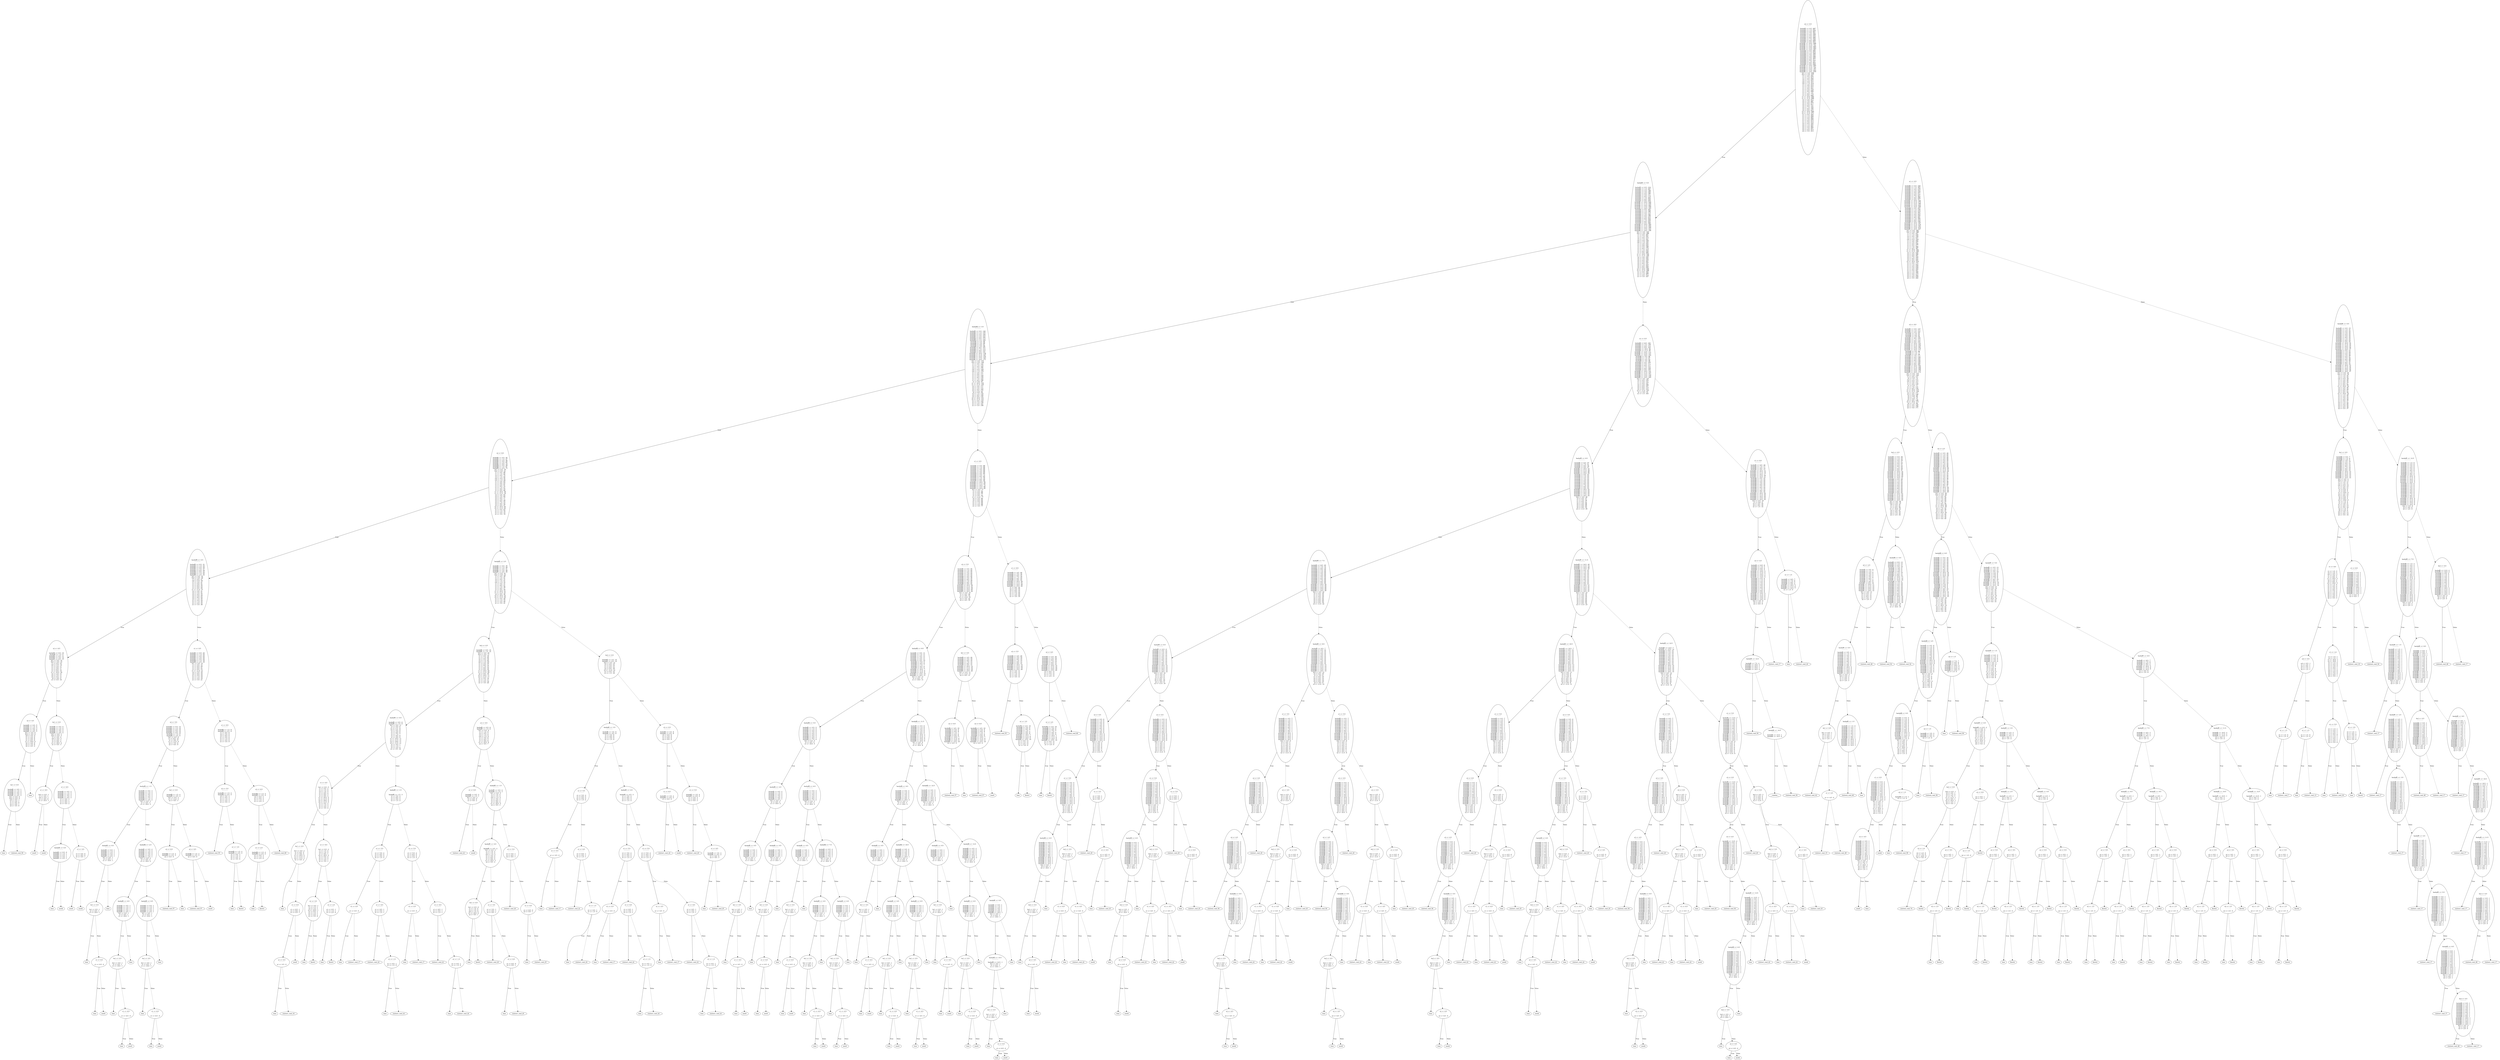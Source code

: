 digraph {
0 [label="x2 <= 0.5
--------------

backoff1 <= 0.5 : 697
backoff1 <= 1.5 : 652
backoff1 <= 2.5 : 607
backoff1 <= 3.5 : 562
backoff1 <= 4.5 : 508
backoff1 <= 5.5 : 454
backoff1 <= 6.5 : 486
backoff1 <= 7.5 : 546
backoff1 <= 8.5 : 608
backoff1 <= 9.5 : 653
backoff1 <= 10.5 : 698
backoff1 <= 11.5 : 741
backoff1 <= 12.5 : 802
backoff1 <= 13.5 : 863
backoff1 <= 14.5 : 897
backoff2 <= 0.5 : 680
backoff2 <= 1.5 : 634
backoff2 <= 2.5 : 588
backoff2 <= 3.5 : 542
backoff2 <= 4.5 : 496
backoff2 <= 5.5 : 465
backoff2 <= 6.5 : 511
backoff2 <= 7.5 : 557
backoff2 <= 8.5 : 603
backoff2 <= 9.5 : 649
backoff2 <= 10.5 : 695
backoff2 <= 11.5 : 741
backoff2 <= 12.5 : 787
backoff2 <= 13.5 : 833
backoff2 <= 14.5 : 879
bc1 <= 0.5 : 859
bc2 <= 0.5 : 837
c1 <= 0.5 : 852
c1 <= 1.5 : 913
c2 <= 0.5 : 858
c2 <= 1.5 : 912
col <= 0.5 : 911
col <= 1.5 : 914
s1 <= 2.0 : 914
s1 <= 3.5 : 912
s1 <= 4.5 : 911
s1 <= 5.5 : 578
s1 <= 6.5 : 698
s1 <= 7.5 : 737
s1 <= 8.5 : 774
s1 <= 9.5 : 808
s1 <= 10.5 : 866
s1 <= 11.5 : 868
s2 <= 2.0 : 913
s2 <= 3.5 : 887
s2 <= 4.5 : 870
s2 <= 5.5 : 611
s2 <= 6.5 : 721
s2 <= 7.5 : 763
s2 <= 8.5 : 785
s2 <= 9.5 : 815
s2 <= 10.5 : 869
s2 <= 11.5 : 871
x1 <= 0.5 : 495
x1 <= 1.5 : 868
x1 <= 2.5 : 883
x1 <= 3.5 : 898
x1 <= 4.5 : 914
x1 <= 5.5 : 914
x2 <= 0.5 : 442
x2 <= 1.5 : 841
x2 <= 2.5 : 861
x2 <= 3.5 : 897
x2 <= 4.5 : 913
x2 <= 5.5 : 913"];
1 [label="backoff1 <= 5.5
--------------

backoff1 <= 0.5 : 216
backoff1 <= 1.5 : 207
backoff1 <= 2.5 : 198
backoff1 <= 3.5 : 189
backoff1 <= 4.5 : 180
backoff1 <= 5.5 : 171
backoff1 <= 6.5 : 179
backoff1 <= 7.5 : 204
backoff1 <= 8.5 : 230
backoff1 <= 9.5 : 239
backoff1 <= 10.5 : 248
backoff1 <= 11.5 : 256
backoff1 <= 12.5 : 282
backoff1 <= 13.5 : 308
backoff1 <= 14.5 : 325
backoff2 <= 0.5 : 202
backoff2 <= 1.5 : 188
backoff2 <= 2.5 : 174
backoff2 <= 3.5 : 182
backoff2 <= 4.5 : 196
backoff2 <= 5.5 : 210
backoff2 <= 6.5 : 224
backoff2 <= 7.5 : 238
backoff2 <= 8.5 : 252
backoff2 <= 9.5 : 266
backoff2 <= 10.5 : 280
backoff2 <= 11.5 : 294
backoff2 <= 12.5 : 308
backoff2 <= 13.5 : 322
backoff2 <= 14.5 : 336
bc1 <= 0.5 : 324
bc2 <= 0.5 : 296
c1 <= 0.5 : 281
c1 <= 1.5 : 341
c2 <= 0.5 : 315
c2 <= 1.5 : 341
col <= 0.5 : 340
col <= 1.5 : 341
s1 <= 2.0 : 342
s1 <= 4.0 : 342
s1 <= 5.5 : 189
s1 <= 6.5 : 179
s1 <= 7.5 : 218
s1 <= 8.5 : 236
s1 <= 9.5 : 268
s1 <= 10.5 : 326
s1 <= 11.5 : 326
s2 <= 2.0 : 342
s2 <= 3.5 : 342
s2 <= 4.5 : 325
s2 <= 5.5 : 201
s2 <= 6.5 : 197
s2 <= 7.5 : 225
s2 <= 8.5 : 244
s2 <= 9.5 : 258
s2 <= 10.5 : 298
s2 <= 11.5 : 298
x1 <= 0.5 : 182
x1 <= 1.5 : 299
x1 <= 2.5 : 312
x1 <= 3.5 : 327"];
2 [label="backoff2 <= 3.5
--------------

backoff1 <= 0.5 : 126
backoff1 <= 1.5 : 135
backoff1 <= 2.5 : 144
backoff1 <= 3.5 : 153
backoff1 <= 4.5 : 162
backoff2 <= 0.5 : 112
backoff2 <= 1.5 : 104
backoff2 <= 2.5 : 96
backoff2 <= 3.5 : 88
backoff2 <= 4.5 : 91
backoff2 <= 5.5 : 99
backoff2 <= 6.5 : 107
backoff2 <= 7.5 : 115
backoff2 <= 8.5 : 123
backoff2 <= 9.5 : 131
backoff2 <= 10.5 : 139
backoff2 <= 11.5 : 147
backoff2 <= 12.5 : 155
backoff2 <= 13.5 : 163
backoff2 <= 14.5 : 171
bc1 <= 0.5 : 153
bc2 <= 0.5 : 149
c1 <= 0.5 : 110
c1 <= 1.5 : 170
c2 <= 0.5 : 160
c2 <= 1.5 : 170
col <= 0.5 : 169
col <= 1.5 : 170
s1 <= 2.0 : 171
s1 <= 4.0 : 171
s1 <= 5.5 : 149
s1 <= 6.5 : 139
s1 <= 7.5 : 124
s1 <= 8.5 : 106
s1 <= 9.5 : 97
s1 <= 10.5 : 155
s1 <= 11.5 : 155
s2 <= 2.0 : 171
s2 <= 3.5 : 171
s2 <= 4.5 : 165
s2 <= 5.5 : 137
s2 <= 6.5 : 90
s2 <= 7.5 : 118
s2 <= 8.5 : 129
s2 <= 9.5 : 135
s2 <= 10.5 : 151
s2 <= 11.5 : 151
x1 <= 0.5 : 129
x1 <= 1.5 : 136
x1 <= 2.5 : 141
x1 <= 3.5 : 156"];
3 [label="s2 <= 8.5
--------------

backoff1 <= 0.5 : 45
backoff1 <= 1.5 : 47
backoff1 <= 2.5 : 56
backoff1 <= 3.5 : 65
backoff1 <= 4.5 : 74
backoff2 <= 0.5 : 59
backoff2 <= 1.5 : 67
backoff2 <= 2.5 : 75
bc1 <= 0.5 : 76
bc2 <= 0.5 : 61
c1 <= 0.5 : 66
c1 <= 1.5 : 82
c2 <= 0.5 : 72
c2 <= 1.5 : 82
col <= 0.5 : 81
col <= 1.5 : 82
s1 <= 2.0 : 83
s1 <= 4.0 : 83
s1 <= 5.5 : 61
s1 <= 6.5 : 51
s1 <= 7.5 : 47
s1 <= 8.5 : 54
s1 <= 9.5 : 64
s1 <= 10.5 : 78
s1 <= 11.5 : 78
s2 <= 2.0 : 83
s2 <= 3.5 : 83
s2 <= 4.5 : 77
s2 <= 5.5 : 71
s2 <= 6.5 : 59
s2 <= 7.5 : 53
s2 <= 8.5 : 42
s2 <= 9.5 : 47
s2 <= 10.5 : 63
s2 <= 11.5 : 63
x1 <= 0.5 : 63
x1 <= 1.5 : 70
x1 <= 2.5 : 75
x1 <= 3.5 : 79"];
4 [label="backoff2 <= 0.5
--------------

backoff1 <= 0.5 : 31
backoff1 <= 1.5 : 33
backoff1 <= 2.5 : 35
backoff1 <= 3.5 : 37
backoff1 <= 4.5 : 39
backoff2 <= 0.5 : 24
backoff2 <= 1.5 : 25
backoff2 <= 2.5 : 33
bc1 <= 0.5 : 35
bc2 <= 0.5 : 39
c1 <= 0.5 : 27
col <= 0.5 : 39
s1 <= 2.0 : 41
s1 <= 4.0 : 41
s1 <= 6.5 : 30
s1 <= 8.5 : 24
s1 <= 9.5 : 25
s1 <= 11.0 : 37
s2 <= 2.0 : 41
s2 <= 3.5 : 41
s2 <= 4.5 : 35
s2 <= 5.5 : 29
s2 <= 6.5 : 24
s2 <= 7.5 : 30
x1 <= 0.5 : 34
x1 <= 1.5 : 35
x1 <= 2.5 : 35
x1 <= 3.5 : 38"];
5 [label="s2 <= 6.5
--------------

backoff1 <= 0.5 : 10
backoff1 <= 1.5 : 9
backoff1 <= 2.5 : 11
backoff1 <= 3.5 : 13
backoff1 <= 4.5 : 15
bc1 <= 0.5 : 14
bc2 <= 0.5 : 15
c1 <= 0.5 : 15
col <= 0.5 : 15
s1 <= 2.0 : 17
s1 <= 4.0 : 17
s1 <= 6.5 : 11
s1 <= 8.5 : 14
s1 <= 10.5 : 16
s2 <= 2.0 : 17
s2 <= 3.5 : 17
s2 <= 4.5 : 11
s2 <= 6.5 : 6
x1 <= 0.5 : 16"];
6 [label="s2 <= 4.5
--------------

backoff1 <= 0.5 : 5
backoff1 <= 1.5 : 4
backoff1 <= 2.5 : 3
backoff1 <= 3.5 : 4
backoff1 <= 4.5 : 5
bc1 <= 0.5 : 6
bc2 <= 0.5 : 6
col <= 0.5 : 6
s1 <= 2.0 : 6
s1 <= 4.0 : 6
s1 <= 6.5 : 6
s1 <= 10.0 : 6
s2 <= 2.0 : 6
s2 <= 3.5 : 6
s2 <= 4.5 : 2"];
7 [label="bc1 <= 0.5
--------------

backoff1 <= 0.5 : 1
backoff1 <= 1.5 : 2
backoff1 <= 2.5 : 2
backoff1 <= 3.5 : 2
backoff1 <= 4.5 : 2
bc1 <= 0.5 : 0
bc2 <= 0.5 : 0
col <= 0.5 : 1
s1 <= 2.0 : 1
s1 <= 4.0 : 0
s2 <= 2.0 : 1
s2 <= 3.5 : 0"];
8 [label="time"];
7 -> 8 [label="True"];
9 [label="station2_cmd_50"];
7 -> 9 [style="dashed", label="False"];
6 -> 7 [label="True"];
10 [label="time"];
6 -> 10 [style="dashed", label="False"];
5 -> 6 [label="True"];
11 [label="bc1 <= 0.5
--------------

backoff1 <= 0.5 : 4
backoff1 <= 1.5 : 4
backoff1 <= 2.5 : 4
backoff1 <= 3.5 : 4
backoff1 <= 4.5 : 4
bc1 <= 0.5 : 3
bc2 <= 0.5 : 3
c1 <= 0.5 : 4
col <= 0.5 : 3
s1 <= 6.5 : 3
s1 <= 8.5 : 4
s1 <= 10.5 : 4
x1 <= 0.5 : 3"];
12 [label="s1 <= 8.5
--------------

bc2 <= 0.5 : 1
c1 <= 0.5 : 1
col <= 0.5 : 1
s1 <= 8.5 : 0
s1 <= 10.5 : 1"];
13 [label="send1"];
12 -> 13 [label="True"];
14 [label="send2"];
12 -> 14 [style="dashed", label="False"];
11 -> 12 [label="True"];
15 [label="s1 <= 6.5
--------------

backoff1 <= 0.5 : 2
backoff1 <= 1.5 : 3
backoff1 <= 2.5 : 3
backoff1 <= 3.5 : 3
backoff1 <= 4.5 : 3
c1 <= 0.5 : 3
s1 <= 6.5 : 1
s1 <= 8.5 : 3
x1 <= 0.5 : 2"];
16 [label="backoff1 <= 0.5
--------------

backoff1 <= 0.5 : 0
backoff1 <= 1.5 : 1
backoff1 <= 2.5 : 1
backoff1 <= 3.5 : 1
backoff1 <= 4.5 : 1"];
17 [label="time"];
16 -> 17 [label="True"];
18 [label="send2"];
16 -> 18 [style="dashed", label="False"];
15 -> 16 [label="True"];
19 [label="c1 <= 0.5
--------------

c1 <= 0.5 : 0
s1 <= 8.5 : 0
x1 <= 0.5 : 1"];
20 [label="send1"];
19 -> 20 [label="True"];
21 [label="send2"];
19 -> 21 [style="dashed", label="False"];
15 -> 19 [style="dashed", label="False"];
11 -> 15 [style="dashed", label="False"];
5 -> 11 [style="dashed", label="False"];
4 -> 5 [label="True"];
22 [label="c1 <= 0.5
--------------

backoff1 <= 0.5 : 24
backoff1 <= 1.5 : 24
backoff1 <= 2.5 : 24
backoff1 <= 3.5 : 24
backoff1 <= 4.5 : 24
backoff2 <= 1.5 : 16
backoff2 <= 2.5 : 16
bc1 <= 0.5 : 21
c1 <= 0.5 : 12
s1 <= 6.5 : 24
s1 <= 8.5 : 21
s1 <= 9.5 : 15
s1 <= 11.0 : 21
s2 <= 5.5 : 18
s2 <= 6.5 : 18
x1 <= 0.5 : 18
x1 <= 1.5 : 18
x1 <= 2.5 : 18
x1 <= 3.5 : 21"];
23 [label="s2 <= 5.5
--------------

backoff1 <= 0.5 : 12
backoff1 <= 1.5 : 12
backoff1 <= 2.5 : 12
backoff1 <= 3.5 : 12
backoff1 <= 4.5 : 12
backoff2 <= 1.5 : 8
backoff2 <= 2.5 : 8
bc1 <= 0.5 : 9
s1 <= 6.5 : 12
s1 <= 9.0 : 9
s1 <= 11.0 : 9
s2 <= 5.5 : 6
s2 <= 6.5 : 9"];
24 [label="backoff2 <= 1.5
--------------

backoff1 <= 0.5 : 3
backoff1 <= 1.5 : 3
backoff1 <= 2.5 : 3
backoff1 <= 3.5 : 3
backoff1 <= 4.5 : 3
backoff2 <= 1.5 : 2
backoff2 <= 2.5 : 2
bc1 <= 0.5 : 3
s1 <= 6.5 : 3
s1 <= 10.0 : 3"];
25 [label="backoff1 <= 0.5
--------------

backoff1 <= 0.5 : 1
backoff1 <= 1.5 : 1
backoff1 <= 2.5 : 1
backoff1 <= 3.5 : 1
backoff1 <= 4.5 : 1
bc1 <= 0.5 : 1
s1 <= 6.5 : 1
s1 <= 10.0 : 1"];
26 [label="bc1 <= 0.5
--------------

bc1 <= 0.5 : 1
s1 <= 6.5 : 1
s1 <= 10.0 : 1"];
27 [label="time"];
26 -> 27 [label="True"];
28 [label="s1 <= 6.5
--------------

s1 <= 6.5 : 0"];
29 [label="time"];
28 -> 29 [label="True"];
30 [label="send1"];
28 -> 30 [style="dashed", label="False"];
26 -> 28 [style="dashed", label="False"];
25 -> 26 [label="True"];
31 [label="time"];
25 -> 31 [style="dashed", label="False"];
24 -> 25 [label="True"];
32 [label="backoff2 <= 2.5
--------------

backoff1 <= 0.5 : 2
backoff1 <= 1.5 : 2
backoff1 <= 2.5 : 2
backoff1 <= 3.5 : 2
backoff1 <= 4.5 : 2
backoff2 <= 2.5 : 1
bc1 <= 0.5 : 2
s1 <= 6.5 : 2
s1 <= 10.0 : 2"];
33 [label="backoff1 <= 0.5
--------------

backoff1 <= 0.5 : 1
backoff1 <= 1.5 : 1
backoff1 <= 2.5 : 1
backoff1 <= 3.5 : 1
backoff1 <= 4.5 : 1
bc1 <= 0.5 : 1
s1 <= 6.5 : 1
s1 <= 10.0 : 1"];
34 [label="bc1 <= 0.5
--------------

bc1 <= 0.5 : 1
s1 <= 6.5 : 1
s1 <= 10.0 : 1"];
35 [label="time"];
34 -> 35 [label="True"];
36 [label="s1 <= 6.5
--------------

s1 <= 6.5 : 0"];
37 [label="time"];
36 -> 37 [label="True"];
38 [label="send1"];
36 -> 38 [style="dashed", label="False"];
34 -> 36 [style="dashed", label="False"];
33 -> 34 [label="True"];
39 [label="time"];
33 -> 39 [style="dashed", label="False"];
32 -> 33 [label="True"];
40 [label="backoff1 <= 0.5
--------------

backoff1 <= 0.5 : 1
backoff1 <= 1.5 : 1
backoff1 <= 2.5 : 1
backoff1 <= 3.5 : 1
backoff1 <= 4.5 : 1
bc1 <= 0.5 : 1
s1 <= 6.5 : 1
s1 <= 10.0 : 1"];
41 [label="bc1 <= 0.5
--------------

bc1 <= 0.5 : 1
s1 <= 6.5 : 1
s1 <= 10.0 : 1"];
42 [label="time"];
41 -> 42 [label="True"];
43 [label="s1 <= 6.5
--------------

s1 <= 6.5 : 0"];
44 [label="time"];
43 -> 44 [label="True"];
45 [label="send1"];
43 -> 45 [style="dashed", label="False"];
41 -> 43 [style="dashed", label="False"];
40 -> 41 [label="True"];
46 [label="time"];
40 -> 46 [style="dashed", label="False"];
32 -> 40 [style="dashed", label="False"];
24 -> 32 [style="dashed", label="False"];
23 -> 24 [label="True"];
47 [label="bc1 <= 0.5
--------------

backoff2 <= 1.5 : 4
backoff2 <= 2.5 : 4
bc1 <= 0.5 : 3
s1 <= 11.0 : 3
s2 <= 6.5 : 3"];
48 [label="s2 <= 6.5
--------------

backoff2 <= 1.5 : 2
backoff2 <= 2.5 : 2
s2 <= 6.5 : 0"];
49 [label="station2_cmd_57"];
48 -> 49 [label="True"];
50 [label="time"];
48 -> 50 [style="dashed", label="False"];
47 -> 48 [label="True"];
51 [label="s2 <= 6.5
--------------

backoff2 <= 1.5 : 2
backoff2 <= 2.5 : 2
s2 <= 6.5 : 0"];
52 [label="station2_cmd_57"];
51 -> 52 [label="True"];
53 [label="send1"];
51 -> 53 [style="dashed", label="False"];
47 -> 51 [style="dashed", label="False"];
23 -> 47 [style="dashed", label="False"];
22 -> 23 [label="True"];
54 [label="s1 <= 9.5
--------------

backoff2 <= 1.5 : 8
backoff2 <= 2.5 : 8
s1 <= 9.5 : 6
s2 <= 5.5 : 9
s2 <= 6.5 : 9
x1 <= 0.5 : 6
x1 <= 1.5 : 6
x1 <= 2.5 : 6
x1 <= 3.5 : 9"];
55 [label="s2 <= 5.5
--------------

backoff2 <= 1.5 : 4
backoff2 <= 2.5 : 4
s2 <= 5.5 : 3
x1 <= 0.5 : 3
x1 <= 1.5 : 3
x1 <= 2.5 : 3
x1 <= 3.5 : 3"];
56 [label="station2_cmd_55"];
55 -> 56 [label="True"];
57 [label="x1 <= 3.5
--------------

backoff2 <= 1.5 : 2
backoff2 <= 2.5 : 2
x1 <= 0.5 : 3
x1 <= 1.5 : 3
x1 <= 2.5 : 3
x1 <= 3.5 : 0"];
58 [label="time"];
57 -> 58 [label="True"];
59 [label="finish1"];
57 -> 59 [style="dashed", label="False"];
55 -> 57 [style="dashed", label="False"];
54 -> 55 [label="True"];
60 [label="s2 <= 6.5
--------------

backoff2 <= 1.5 : 4
backoff2 <= 2.5 : 4
s2 <= 6.5 : 3
x1 <= 0.5 : 3
x1 <= 1.5 : 3
x1 <= 2.5 : 3"];
61 [label="x1 <= 2.5
--------------

backoff2 <= 1.5 : 2
backoff2 <= 2.5 : 2
x1 <= 0.5 : 3
x1 <= 1.5 : 3
x1 <= 2.5 : 0"];
62 [label="time"];
61 -> 62 [label="True"];
63 [label="finish1"];
61 -> 63 [style="dashed", label="False"];
60 -> 61 [label="True"];
64 [label="station2_cmd_60"];
60 -> 64 [style="dashed", label="False"];
54 -> 60 [style="dashed", label="False"];
22 -> 54 [style="dashed", label="False"];
4 -> 22 [style="dashed", label="False"];
3 -> 4 [label="True"];
65 [label="backoff1 <= 2.5
--------------

backoff1 <= 0.5 : 35
backoff1 <= 1.5 : 28
backoff1 <= 2.5 : 21
backoff1 <= 3.5 : 28
backoff1 <= 4.5 : 35
bc1 <= 0.5 : 41
bc2 <= 0.5 : 22
c1 <= 0.5 : 39
c1 <= 1.5 : 41
c2 <= 0.5 : 31
c2 <= 1.5 : 41
col <= 1.5 : 41
s1 <= 5.5 : 31
s1 <= 6.5 : 21
s1 <= 7.5 : 36
s1 <= 8.5 : 37
s1 <= 9.5 : 39
s1 <= 10.5 : 41
s1 <= 11.5 : 41
s2 <= 9.5 : 36
s2 <= 10.5 : 22
s2 <= 11.5 : 22
x1 <= 0.5 : 29
x1 <= 1.5 : 35
x1 <= 2.5 : 40
x1 <= 3.5 : 41"];
66 [label="bc2 <= 0.5
--------------

backoff1 <= 0.5 : 14
backoff1 <= 1.5 : 14
bc1 <= 0.5 : 20
bc2 <= 0.5 : 11
c1 <= 0.5 : 18
c1 <= 1.5 : 20
c2 <= 0.5 : 16
c2 <= 1.5 : 20
col <= 1.5 : 20
s1 <= 5.5 : 16
s1 <= 6.5 : 12
s1 <= 7.5 : 15
s1 <= 8.5 : 16
s1 <= 9.5 : 18
s1 <= 10.5 : 20
s1 <= 11.5 : 20
s2 <= 9.5 : 18
s2 <= 10.5 : 11
s2 <= 11.5 : 11
x1 <= 0.5 : 14
x1 <= 1.5 : 17
x1 <= 2.5 : 19
x1 <= 3.5 : 20"];
67 [label="backoff1 <= 0.5
--------------

backoff1 <= 0.5 : 6
backoff1 <= 1.5 : 8
bc1 <= 0.5 : 11
c1 <= 0.5 : 9
c1 <= 1.5 : 11
c2 <= 1.0 : 11
s1 <= 5.5 : 8
s1 <= 6.5 : 6
s1 <= 7.5 : 7
s1 <= 8.5 : 8
s1 <= 9.5 : 9
s1 <= 10.5 : 11
s1 <= 11.5 : 11
s2 <= 10.0 : 11
s2 <= 11.5 : 11
x1 <= 0.5 : 7
x1 <= 1.5 : 7
x1 <= 2.5 : 9
x1 <= 3.5 : 10"];
68 [label="c1 <= 0.5
--------------

bc1 <= 0.5 : 5
c1 <= 0.5 : 3
c1 <= 1.5 : 5
c2 <= 1.0 : 5
s1 <= 6.5 : 4
s1 <= 8.5 : 3
s1 <= 9.5 : 3
s1 <= 10.5 : 5
s1 <= 11.5 : 5
s2 <= 10.0 : 5
s2 <= 11.5 : 5
x1 <= 0.5 : 3
x1 <= 1.5 : 3
x1 <= 2.5 : 3
x1 <= 3.5 : 4"];
69 [label="bc1 <= 0.5
--------------

bc1 <= 0.5 : 2
s1 <= 6.5 : 2
s1 <= 9.0 : 2
s1 <= 10.5 : 2
s1 <= 11.5 : 3
s2 <= 11.5 : 3
x1 <= 0.5 : 2"];
70 [label="time"];
69 -> 70 [label="True"];
71 [label="s1 <= 6.5
--------------

s1 <= 6.5 : 1
s1 <= 9.0 : 2
x1 <= 0.5 : 1"];
72 [label="x1 <= 0.5
--------------

x1 <= 0.5 : 0"];
73 [label="time"];
72 -> 73 [label="True"];
74 [label="station1_cmd_19"];
72 -> 74 [style="dashed", label="False"];
71 -> 72 [label="True"];
75 [label="send1"];
71 -> 75 [style="dashed", label="False"];
69 -> 71 [style="dashed", label="False"];
68 -> 69 [label="True"];
76 [label="s1 <= 9.5
--------------

bc1 <= 0.5 : 2
c1 <= 1.5 : 2
c2 <= 1.0 : 2
s1 <= 9.5 : 1
s2 <= 10.5 : 2
x1 <= 0.5 : 2
x1 <= 1.5 : 2
x1 <= 2.5 : 1
x1 <= 3.5 : 1"];
77 [label="x1 <= 3.5
--------------

bc1 <= 0.5 : 1
c1 <= 1.5 : 1
c2 <= 1.0 : 1
s2 <= 10.5 : 1
x1 <= 0.5 : 1
x1 <= 1.5 : 1
x1 <= 2.5 : 1
x1 <= 3.5 : 0"];
78 [label="time"];
77 -> 78 [label="True"];
79 [label="finish1"];
77 -> 79 [style="dashed", label="False"];
76 -> 77 [label="True"];
80 [label="x1 <= 2.5
--------------

x1 <= 0.5 : 1
x1 <= 1.5 : 1
x1 <= 2.5 : 0"];
81 [label="time"];
80 -> 81 [label="True"];
82 [label="finish1"];
80 -> 82 [style="dashed", label="False"];
76 -> 80 [style="dashed", label="False"];
68 -> 76 [style="dashed", label="False"];
67 -> 68 [label="True"];
83 [label="backoff1 <= 1.5
--------------

backoff1 <= 1.5 : 3
s1 <= 5.5 : 4
s1 <= 6.5 : 4
x1 <= 0.5 : 4
x1 <= 1.5 : 4"];
84 [label="s1 <= 5.5
--------------

s1 <= 5.5 : 2
s1 <= 6.5 : 2
x1 <= 0.5 : 2
x1 <= 1.5 : 2"];
85 [label="x1 <= 0.5
--------------

x1 <= 0.5 : 0"];
86 [label="time"];
85 -> 86 [label="True"];
87 [label="station1_cmd_17"];
85 -> 87 [style="dashed", label="False"];
84 -> 85 [label="True"];
88 [label="s1 <= 6.5
--------------

s1 <= 6.5 : 1
x1 <= 0.5 : 1
x1 <= 1.5 : 1"];
89 [label="station1_cmd_22"];
88 -> 89 [label="True"];
90 [label="x1 <= 1.5
--------------

x1 <= 0.5 : 1
x1 <= 1.5 : 0"];
91 [label="time"];
90 -> 91 [label="True"];
92 [label="station1_cmd_24"];
90 -> 92 [style="dashed", label="False"];
88 -> 90 [style="dashed", label="False"];
84 -> 88 [style="dashed", label="False"];
83 -> 84 [label="True"];
93 [label="s1 <= 5.5
--------------

s1 <= 5.5 : 2
s1 <= 6.5 : 2
x1 <= 0.5 : 2
x1 <= 1.5 : 2"];
94 [label="x1 <= 0.5
--------------

x1 <= 0.5 : 0"];
95 [label="time"];
94 -> 95 [label="True"];
96 [label="station1_cmd_17"];
94 -> 96 [style="dashed", label="False"];
93 -> 94 [label="True"];
97 [label="s1 <= 6.5
--------------

s1 <= 6.5 : 1
x1 <= 0.5 : 1
x1 <= 1.5 : 1"];
98 [label="station1_cmd_22"];
97 -> 98 [label="True"];
99 [label="x1 <= 1.5
--------------

x1 <= 0.5 : 1
x1 <= 1.5 : 0"];
100 [label="time"];
99 -> 100 [label="True"];
101 [label="station1_cmd_24"];
99 -> 101 [style="dashed", label="False"];
97 -> 99 [style="dashed", label="False"];
93 -> 97 [style="dashed", label="False"];
83 -> 93 [style="dashed", label="False"];
67 -> 83 [style="dashed", label="False"];
66 -> 67 [label="True"];
102 [label="c2 <= 0.5
--------------

backoff1 <= 0.5 : 8
backoff1 <= 1.5 : 6
bc1 <= 0.5 : 9
c1 <= 1.0 : 9
c2 <= 0.5 : 5
c2 <= 1.5 : 9
col <= 1.5 : 9
s1 <= 5.5 : 8
s1 <= 6.5 : 5
s1 <= 8.0 : 8
s1 <= 10.5 : 9
s2 <= 9.5 : 7"];
103 [label="s1 <= 6.5
--------------

backoff1 <= 0.5 : 2
backoff1 <= 1.5 : 1
bc1 <= 0.5 : 2
s1 <= 6.5 : 0
s1 <= 9.5 : 2"];
104 [label="station1_cmd_22"];
103 -> 104 [label="True"];
105 [label="send2"];
103 -> 105 [style="dashed", label="False"];
102 -> 103 [label="True"];
106 [label="backoff1 <= 1.5
--------------

backoff1 <= 0.5 : 4
backoff1 <= 1.5 : 3
bc1 <= 0.5 : 5
c1 <= 1.0 : 4
c2 <= 1.5 : 4
col <= 1.5 : 4
s1 <= 5.5 : 3
s1 <= 6.5 : 3
s1 <= 8.0 : 4
s1 <= 10.5 : 5
s2 <= 9.5 : 3"];
107 [label="backoff1 <= 0.5
--------------

backoff1 <= 0.5 : 2
bc1 <= 0.5 : 3
c1 <= 1.0 : 2
c2 <= 1.5 : 2
col <= 1.5 : 2
s1 <= 5.5 : 2
s1 <= 6.5 : 2
s1 <= 8.0 : 2
s1 <= 10.5 : 3
s2 <= 9.5 : 2"];
108 [label="bc1 <= 0.5
--------------

bc1 <= 0.5 : 0
c1 <= 1.0 : 0
c2 <= 1.5 : 0
col <= 1.5 : 0
s1 <= 10.5 : 0
s2 <= 9.5 : 1"];
109 [label="time"];
108 -> 109 [label="True"];
110 [label="finish1"];
108 -> 110 [style="dashed", label="False"];
107 -> 108 [label="True"];
111 [label="s1 <= 5.5
--------------

s1 <= 5.5 : 1
s1 <= 6.5 : 1
s2 <= 9.5 : 1"];
112 [label="station1_cmd_20"];
111 -> 112 [label="True"];
113 [label="s1 <= 6.5
--------------

s1 <= 6.5 : 0
s2 <= 9.5 : 1"];
114 [label="time"];
113 -> 114 [label="True"];
115 [label="station1_cmd_25"];
113 -> 115 [style="dashed", label="False"];
111 -> 113 [style="dashed", label="False"];
107 -> 111 [style="dashed", label="False"];
106 -> 107 [label="True"];
116 [label="s1 <= 5.5
--------------

s1 <= 5.5 : 1
s1 <= 6.5 : 1
s2 <= 9.5 : 1"];
117 [label="station1_cmd_20"];
116 -> 117 [label="True"];
118 [label="s1 <= 6.5
--------------

s1 <= 6.5 : 0
s2 <= 9.5 : 1"];
119 [label="time"];
118 -> 119 [label="True"];
120 [label="station1_cmd_25"];
118 -> 120 [style="dashed", label="False"];
116 -> 118 [style="dashed", label="False"];
106 -> 116 [style="dashed", label="False"];
102 -> 106 [style="dashed", label="False"];
66 -> 102 [style="dashed", label="False"];
65 -> 66 [label="True"];
121 [label="bc2 <= 0.5
--------------

backoff1 <= 3.5 : 14
backoff1 <= 4.5 : 14
bc2 <= 0.5 : 12
c2 <= 0.5 : 15
s1 <= 5.5 : 15
s1 <= 6.5 : 12
s2 <= 9.5 : 18
s2 <= 11.0 : 12
x1 <= 0.5 : 15
x1 <= 1.5 : 18"];
122 [label="backoff1 <= 3.5
--------------

backoff1 <= 3.5 : 6
backoff1 <= 4.5 : 6
s1 <= 5.5 : 6
s1 <= 6.5 : 6
x1 <= 0.5 : 6
x1 <= 1.5 : 6"];
123 [label="s1 <= 5.5
--------------

s1 <= 5.5 : 2
s1 <= 6.5 : 2
x1 <= 0.5 : 2
x1 <= 1.5 : 2"];
124 [label="x1 <= 0.5
--------------

x1 <= 0.5 : 0"];
125 [label="time"];
124 -> 125 [label="True"];
126 [label="station1_cmd_17"];
124 -> 126 [style="dashed", label="False"];
123 -> 124 [label="True"];
127 [label="s1 <= 6.5
--------------

s1 <= 6.5 : 1
x1 <= 0.5 : 1
x1 <= 1.5 : 1"];
128 [label="station1_cmd_22"];
127 -> 128 [label="True"];
129 [label="x1 <= 1.5
--------------

x1 <= 0.5 : 1
x1 <= 1.5 : 0"];
130 [label="time"];
129 -> 130 [label="True"];
131 [label="station1_cmd_24"];
129 -> 131 [style="dashed", label="False"];
127 -> 129 [style="dashed", label="False"];
123 -> 127 [style="dashed", label="False"];
122 -> 123 [label="True"];
132 [label="backoff1 <= 4.5
--------------

backoff1 <= 4.5 : 3
s1 <= 5.5 : 4
s1 <= 6.5 : 4
x1 <= 0.5 : 4
x1 <= 1.5 : 4"];
133 [label="s1 <= 5.5
--------------

s1 <= 5.5 : 2
s1 <= 6.5 : 2
x1 <= 0.5 : 2
x1 <= 1.5 : 2"];
134 [label="x1 <= 0.5
--------------

x1 <= 0.5 : 0"];
135 [label="time"];
134 -> 135 [label="True"];
136 [label="station1_cmd_17"];
134 -> 136 [style="dashed", label="False"];
133 -> 134 [label="True"];
137 [label="s1 <= 6.5
--------------

s1 <= 6.5 : 1
x1 <= 0.5 : 1
x1 <= 1.5 : 1"];
138 [label="station1_cmd_22"];
137 -> 138 [label="True"];
139 [label="x1 <= 1.5
--------------

x1 <= 0.5 : 1
x1 <= 1.5 : 0"];
140 [label="time"];
139 -> 140 [label="True"];
141 [label="station1_cmd_24"];
139 -> 141 [style="dashed", label="False"];
137 -> 139 [style="dashed", label="False"];
133 -> 137 [style="dashed", label="False"];
132 -> 133 [label="True"];
142 [label="s1 <= 5.5
--------------

s1 <= 5.5 : 2
s1 <= 6.5 : 2
x1 <= 0.5 : 2
x1 <= 1.5 : 2"];
143 [label="x1 <= 0.5
--------------

x1 <= 0.5 : 0"];
144 [label="time"];
143 -> 144 [label="True"];
145 [label="station1_cmd_17"];
143 -> 145 [style="dashed", label="False"];
142 -> 143 [label="True"];
146 [label="s1 <= 6.5
--------------

s1 <= 6.5 : 1
x1 <= 0.5 : 1
x1 <= 1.5 : 1"];
147 [label="station1_cmd_22"];
146 -> 147 [label="True"];
148 [label="x1 <= 1.5
--------------

x1 <= 0.5 : 1
x1 <= 1.5 : 0"];
149 [label="time"];
148 -> 149 [label="True"];
150 [label="station1_cmd_24"];
148 -> 150 [style="dashed", label="False"];
146 -> 148 [style="dashed", label="False"];
142 -> 146 [style="dashed", label="False"];
132 -> 142 [style="dashed", label="False"];
122 -> 132 [style="dashed", label="False"];
121 -> 122 [label="True"];
151 [label="c2 <= 0.5
--------------

backoff1 <= 3.5 : 8
backoff1 <= 4.5 : 8
c2 <= 0.5 : 6
s1 <= 5.5 : 9
s1 <= 6.5 : 6
s2 <= 9.5 : 9"];
152 [label="s1 <= 6.5
--------------

backoff1 <= 3.5 : 2
backoff1 <= 4.5 : 2
s1 <= 6.5 : 0"];
153 [label="station1_cmd_22"];
152 -> 153 [label="True"];
154 [label="send2"];
152 -> 154 [style="dashed", label="False"];
151 -> 152 [label="True"];
155 [label="s1 <= 5.5
--------------

backoff1 <= 3.5 : 4
backoff1 <= 4.5 : 4
s1 <= 5.5 : 3
s1 <= 6.5 : 3
s2 <= 9.5 : 3"];
156 [label="station1_cmd_20"];
155 -> 156 [label="True"];
157 [label="s1 <= 6.5
--------------

backoff1 <= 3.5 : 2
backoff1 <= 4.5 : 2
s1 <= 6.5 : 0
s2 <= 9.5 : 3"];
158 [label="time"];
157 -> 158 [label="True"];
159 [label="station1_cmd_25"];
157 -> 159 [style="dashed", label="False"];
155 -> 157 [style="dashed", label="False"];
151 -> 155 [style="dashed", label="False"];
121 -> 151 [style="dashed", label="False"];
65 -> 121 [style="dashed", label="False"];
3 -> 65 [style="dashed", label="False"];
2 -> 3 [label="True"];
160 [label="c1 <= 0.5
--------------

backoff1 <= 0.5 : 88
backoff1 <= 1.5 : 88
backoff1 <= 2.5 : 88
backoff1 <= 3.5 : 88
backoff1 <= 4.5 : 88
backoff2 <= 4.5 : 80
backoff2 <= 5.5 : 72
backoff2 <= 6.5 : 64
backoff2 <= 7.5 : 56
backoff2 <= 8.5 : 48
backoff2 <= 9.5 : 48
backoff2 <= 10.5 : 56
backoff2 <= 11.5 : 64
backoff2 <= 12.5 : 72
backoff2 <= 13.5 : 80
backoff2 <= 14.5 : 88
bc1 <= 0.5 : 77
c1 <= 0.5 : 44
s1 <= 6.5 : 88
s1 <= 8.5 : 77
s1 <= 9.5 : 55
s1 <= 11.0 : 77
s2 <= 5.5 : 66
s2 <= 6.5 : 66
x1 <= 0.5 : 66
x1 <= 1.5 : 66
x1 <= 2.5 : 66
x1 <= 3.5 : 77"];
161 [label="s2 <= 5.5
--------------

backoff1 <= 0.5 : 44
backoff1 <= 1.5 : 44
backoff1 <= 2.5 : 44
backoff1 <= 3.5 : 44
backoff1 <= 4.5 : 44
backoff2 <= 4.5 : 40
backoff2 <= 5.5 : 36
backoff2 <= 6.5 : 32
backoff2 <= 7.5 : 28
backoff2 <= 8.5 : 24
backoff2 <= 9.5 : 24
backoff2 <= 10.5 : 28
backoff2 <= 11.5 : 32
backoff2 <= 12.5 : 36
backoff2 <= 13.5 : 40
backoff2 <= 14.5 : 44
bc1 <= 0.5 : 33
s1 <= 6.5 : 44
s1 <= 9.0 : 33
s1 <= 11.0 : 33
s2 <= 5.5 : 22
s2 <= 6.5 : 33"];
162 [label="backoff2 <= 8.5
--------------

backoff1 <= 0.5 : 11
backoff1 <= 1.5 : 11
backoff1 <= 2.5 : 11
backoff1 <= 3.5 : 11
backoff1 <= 4.5 : 11
backoff2 <= 4.5 : 10
backoff2 <= 5.5 : 9
backoff2 <= 6.5 : 8
backoff2 <= 7.5 : 7
backoff2 <= 8.5 : 6
backoff2 <= 9.5 : 6
backoff2 <= 10.5 : 7
backoff2 <= 11.5 : 8
backoff2 <= 12.5 : 9
backoff2 <= 13.5 : 10
backoff2 <= 14.5 : 11
bc1 <= 0.5 : 11
s1 <= 6.5 : 11
s1 <= 10.0 : 11"];
163 [label="backoff2 <= 5.5
--------------

backoff1 <= 0.5 : 5
backoff1 <= 1.5 : 5
backoff1 <= 2.5 : 5
backoff1 <= 3.5 : 5
backoff1 <= 4.5 : 5
backoff2 <= 4.5 : 4
backoff2 <= 5.5 : 3
backoff2 <= 6.5 : 3
backoff2 <= 7.5 : 4
bc1 <= 0.5 : 5
s1 <= 6.5 : 5
s1 <= 10.0 : 5"];
164 [label="backoff2 <= 4.5
--------------

backoff1 <= 0.5 : 2
backoff1 <= 1.5 : 2
backoff1 <= 2.5 : 2
backoff1 <= 3.5 : 2
backoff1 <= 4.5 : 2
backoff2 <= 4.5 : 1
bc1 <= 0.5 : 2
s1 <= 6.5 : 2
s1 <= 10.0 : 2"];
165 [label="backoff1 <= 0.5
--------------

backoff1 <= 0.5 : 1
backoff1 <= 1.5 : 1
backoff1 <= 2.5 : 1
backoff1 <= 3.5 : 1
backoff1 <= 4.5 : 1
bc1 <= 0.5 : 1
s1 <= 6.5 : 1
s1 <= 10.0 : 1"];
166 [label="bc1 <= 0.5
--------------

bc1 <= 0.5 : 1
s1 <= 6.5 : 1
s1 <= 10.0 : 1"];
167 [label="time"];
166 -> 167 [label="True"];
168 [label="s1 <= 6.5
--------------

s1 <= 6.5 : 0"];
169 [label="time"];
168 -> 169 [label="True"];
170 [label="send1"];
168 -> 170 [style="dashed", label="False"];
166 -> 168 [style="dashed", label="False"];
165 -> 166 [label="True"];
171 [label="time"];
165 -> 171 [style="dashed", label="False"];
164 -> 165 [label="True"];
172 [label="backoff1 <= 0.5
--------------

backoff1 <= 0.5 : 1
backoff1 <= 1.5 : 1
backoff1 <= 2.5 : 1
backoff1 <= 3.5 : 1
backoff1 <= 4.5 : 1
bc1 <= 0.5 : 1
s1 <= 6.5 : 1
s1 <= 10.0 : 1"];
173 [label="bc1 <= 0.5
--------------

bc1 <= 0.5 : 1
s1 <= 6.5 : 1
s1 <= 10.0 : 1"];
174 [label="time"];
173 -> 174 [label="True"];
175 [label="s1 <= 6.5
--------------

s1 <= 6.5 : 0"];
176 [label="time"];
175 -> 176 [label="True"];
177 [label="send1"];
175 -> 177 [style="dashed", label="False"];
173 -> 175 [style="dashed", label="False"];
172 -> 173 [label="True"];
178 [label="time"];
172 -> 178 [style="dashed", label="False"];
164 -> 172 [style="dashed", label="False"];
163 -> 164 [label="True"];
179 [label="backoff2 <= 6.5
--------------

backoff1 <= 0.5 : 3
backoff1 <= 1.5 : 3
backoff1 <= 2.5 : 3
backoff1 <= 3.5 : 3
backoff1 <= 4.5 : 3
backoff2 <= 6.5 : 2
backoff2 <= 7.5 : 2
bc1 <= 0.5 : 3
s1 <= 6.5 : 3
s1 <= 10.0 : 3"];
180 [label="backoff1 <= 0.5
--------------

backoff1 <= 0.5 : 1
backoff1 <= 1.5 : 1
backoff1 <= 2.5 : 1
backoff1 <= 3.5 : 1
backoff1 <= 4.5 : 1
bc1 <= 0.5 : 1
s1 <= 6.5 : 1
s1 <= 10.0 : 1"];
181 [label="bc1 <= 0.5
--------------

bc1 <= 0.5 : 1
s1 <= 6.5 : 1
s1 <= 10.0 : 1"];
182 [label="time"];
181 -> 182 [label="True"];
183 [label="s1 <= 6.5
--------------

s1 <= 6.5 : 0"];
184 [label="time"];
183 -> 184 [label="True"];
185 [label="send1"];
183 -> 185 [style="dashed", label="False"];
181 -> 183 [style="dashed", label="False"];
180 -> 181 [label="True"];
186 [label="time"];
180 -> 186 [style="dashed", label="False"];
179 -> 180 [label="True"];
187 [label="backoff2 <= 7.5
--------------

backoff1 <= 0.5 : 2
backoff1 <= 1.5 : 2
backoff1 <= 2.5 : 2
backoff1 <= 3.5 : 2
backoff1 <= 4.5 : 2
backoff2 <= 7.5 : 1
bc1 <= 0.5 : 2
s1 <= 6.5 : 2
s1 <= 10.0 : 2"];
188 [label="backoff1 <= 0.5
--------------

backoff1 <= 0.5 : 1
backoff1 <= 1.5 : 1
backoff1 <= 2.5 : 1
backoff1 <= 3.5 : 1
backoff1 <= 4.5 : 1
bc1 <= 0.5 : 1
s1 <= 6.5 : 1
s1 <= 10.0 : 1"];
189 [label="bc1 <= 0.5
--------------

bc1 <= 0.5 : 1
s1 <= 6.5 : 1
s1 <= 10.0 : 1"];
190 [label="time"];
189 -> 190 [label="True"];
191 [label="s1 <= 6.5
--------------

s1 <= 6.5 : 0"];
192 [label="time"];
191 -> 192 [label="True"];
193 [label="send1"];
191 -> 193 [style="dashed", label="False"];
189 -> 191 [style="dashed", label="False"];
188 -> 189 [label="True"];
194 [label="time"];
188 -> 194 [style="dashed", label="False"];
187 -> 188 [label="True"];
195 [label="backoff1 <= 0.5
--------------

backoff1 <= 0.5 : 1
backoff1 <= 1.5 : 1
backoff1 <= 2.5 : 1
backoff1 <= 3.5 : 1
backoff1 <= 4.5 : 1
bc1 <= 0.5 : 1
s1 <= 6.5 : 1
s1 <= 10.0 : 1"];
196 [label="bc1 <= 0.5
--------------

bc1 <= 0.5 : 1
s1 <= 6.5 : 1
s1 <= 10.0 : 1"];
197 [label="time"];
196 -> 197 [label="True"];
198 [label="s1 <= 6.5
--------------

s1 <= 6.5 : 0"];
199 [label="time"];
198 -> 199 [label="True"];
200 [label="send1"];
198 -> 200 [style="dashed", label="False"];
196 -> 198 [style="dashed", label="False"];
195 -> 196 [label="True"];
201 [label="time"];
195 -> 201 [style="dashed", label="False"];
187 -> 195 [style="dashed", label="False"];
179 -> 187 [style="dashed", label="False"];
163 -> 179 [style="dashed", label="False"];
162 -> 163 [label="True"];
202 [label="backoff2 <= 11.5
--------------

backoff1 <= 0.5 : 6
backoff1 <= 1.5 : 6
backoff1 <= 2.5 : 6
backoff1 <= 3.5 : 6
backoff1 <= 4.5 : 6
backoff2 <= 9.5 : 5
backoff2 <= 10.5 : 4
backoff2 <= 11.5 : 3
backoff2 <= 12.5 : 4
backoff2 <= 13.5 : 5
backoff2 <= 14.5 : 6
bc1 <= 0.5 : 6
s1 <= 6.5 : 6
s1 <= 10.0 : 6"];
203 [label="backoff2 <= 9.5
--------------

backoff1 <= 0.5 : 3
backoff1 <= 1.5 : 3
backoff1 <= 2.5 : 3
backoff1 <= 3.5 : 3
backoff1 <= 4.5 : 3
backoff2 <= 9.5 : 2
backoff2 <= 10.5 : 2
bc1 <= 0.5 : 3
s1 <= 6.5 : 3
s1 <= 10.0 : 3"];
204 [label="backoff1 <= 0.5
--------------

backoff1 <= 0.5 : 1
backoff1 <= 1.5 : 1
backoff1 <= 2.5 : 1
backoff1 <= 3.5 : 1
backoff1 <= 4.5 : 1
bc1 <= 0.5 : 1
s1 <= 6.5 : 1
s1 <= 10.0 : 1"];
205 [label="bc1 <= 0.5
--------------

bc1 <= 0.5 : 1
s1 <= 6.5 : 1
s1 <= 10.0 : 1"];
206 [label="time"];
205 -> 206 [label="True"];
207 [label="s1 <= 6.5
--------------

s1 <= 6.5 : 0"];
208 [label="time"];
207 -> 208 [label="True"];
209 [label="send1"];
207 -> 209 [style="dashed", label="False"];
205 -> 207 [style="dashed", label="False"];
204 -> 205 [label="True"];
210 [label="time"];
204 -> 210 [style="dashed", label="False"];
203 -> 204 [label="True"];
211 [label="backoff2 <= 10.5
--------------

backoff1 <= 0.5 : 2
backoff1 <= 1.5 : 2
backoff1 <= 2.5 : 2
backoff1 <= 3.5 : 2
backoff1 <= 4.5 : 2
backoff2 <= 10.5 : 1
bc1 <= 0.5 : 2
s1 <= 6.5 : 2
s1 <= 10.0 : 2"];
212 [label="backoff1 <= 0.5
--------------

backoff1 <= 0.5 : 1
backoff1 <= 1.5 : 1
backoff1 <= 2.5 : 1
backoff1 <= 3.5 : 1
backoff1 <= 4.5 : 1
bc1 <= 0.5 : 1
s1 <= 6.5 : 1
s1 <= 10.0 : 1"];
213 [label="bc1 <= 0.5
--------------

bc1 <= 0.5 : 1
s1 <= 6.5 : 1
s1 <= 10.0 : 1"];
214 [label="time"];
213 -> 214 [label="True"];
215 [label="s1 <= 6.5
--------------

s1 <= 6.5 : 0"];
216 [label="time"];
215 -> 216 [label="True"];
217 [label="send1"];
215 -> 217 [style="dashed", label="False"];
213 -> 215 [style="dashed", label="False"];
212 -> 213 [label="True"];
218 [label="time"];
212 -> 218 [style="dashed", label="False"];
211 -> 212 [label="True"];
219 [label="backoff1 <= 0.5
--------------

backoff1 <= 0.5 : 1
backoff1 <= 1.5 : 1
backoff1 <= 2.5 : 1
backoff1 <= 3.5 : 1
backoff1 <= 4.5 : 1
bc1 <= 0.5 : 1
s1 <= 6.5 : 1
s1 <= 10.0 : 1"];
220 [label="bc1 <= 0.5
--------------

bc1 <= 0.5 : 1
s1 <= 6.5 : 1
s1 <= 10.0 : 1"];
221 [label="time"];
220 -> 221 [label="True"];
222 [label="s1 <= 6.5
--------------

s1 <= 6.5 : 0"];
223 [label="time"];
222 -> 223 [label="True"];
224 [label="send1"];
222 -> 224 [style="dashed", label="False"];
220 -> 222 [style="dashed", label="False"];
219 -> 220 [label="True"];
225 [label="time"];
219 -> 225 [style="dashed", label="False"];
211 -> 219 [style="dashed", label="False"];
203 -> 211 [style="dashed", label="False"];
202 -> 203 [label="True"];
226 [label="backoff2 <= 12.5
--------------

backoff1 <= 0.5 : 3
backoff1 <= 1.5 : 3
backoff1 <= 2.5 : 3
backoff1 <= 3.5 : 3
backoff1 <= 4.5 : 3
backoff2 <= 12.5 : 2
backoff2 <= 13.5 : 2
backoff2 <= 14.5 : 3
bc1 <= 0.5 : 3
s1 <= 6.5 : 3
s1 <= 10.0 : 3"];
227 [label="backoff1 <= 0.5
--------------

backoff1 <= 0.5 : 1
backoff1 <= 1.5 : 1
backoff1 <= 2.5 : 1
backoff1 <= 3.5 : 1
backoff1 <= 4.5 : 1
bc1 <= 0.5 : 1
s1 <= 6.5 : 1
s1 <= 10.0 : 1"];
228 [label="bc1 <= 0.5
--------------

bc1 <= 0.5 : 1
s1 <= 6.5 : 1
s1 <= 10.0 : 1"];
229 [label="time"];
228 -> 229 [label="True"];
230 [label="s1 <= 6.5
--------------

s1 <= 6.5 : 0"];
231 [label="time"];
230 -> 231 [label="True"];
232 [label="send1"];
230 -> 232 [style="dashed", label="False"];
228 -> 230 [style="dashed", label="False"];
227 -> 228 [label="True"];
233 [label="time"];
227 -> 233 [style="dashed", label="False"];
226 -> 227 [label="True"];
234 [label="backoff2 <= 13.5
--------------

backoff1 <= 0.5 : 2
backoff1 <= 1.5 : 2
backoff1 <= 2.5 : 2
backoff1 <= 3.5 : 2
backoff1 <= 4.5 : 2
backoff2 <= 13.5 : 1
backoff2 <= 14.5 : 2
bc1 <= 0.5 : 2
s1 <= 6.5 : 2
s1 <= 10.0 : 2"];
235 [label="backoff1 <= 0.5
--------------

backoff1 <= 0.5 : 1
backoff1 <= 1.5 : 1
backoff1 <= 2.5 : 1
backoff1 <= 3.5 : 1
backoff1 <= 4.5 : 1
bc1 <= 0.5 : 1
s1 <= 6.5 : 1
s1 <= 10.0 : 1"];
236 [label="bc1 <= 0.5
--------------

bc1 <= 0.5 : 1
s1 <= 6.5 : 1
s1 <= 10.0 : 1"];
237 [label="time"];
236 -> 237 [label="True"];
238 [label="s1 <= 6.5
--------------

s1 <= 6.5 : 0"];
239 [label="time"];
238 -> 239 [label="True"];
240 [label="send1"];
238 -> 240 [style="dashed", label="False"];
236 -> 238 [style="dashed", label="False"];
235 -> 236 [label="True"];
241 [label="time"];
235 -> 241 [style="dashed", label="False"];
234 -> 235 [label="True"];
242 [label="backoff1 <= 0.5
--------------

backoff1 <= 0.5 : 1
backoff1 <= 1.5 : 1
backoff1 <= 2.5 : 1
backoff1 <= 3.5 : 1
backoff1 <= 4.5 : 1
backoff2 <= 14.5 : 1
bc1 <= 0.5 : 1
s1 <= 6.5 : 1
s1 <= 10.0 : 1"];
243 [label="backoff2 <= 14.5
--------------

backoff2 <= 14.5 : 1
bc1 <= 0.5 : 1
s1 <= 6.5 : 1
s1 <= 10.0 : 1"];
244 [label="bc1 <= 0.5
--------------

bc1 <= 0.5 : 1
s1 <= 6.5 : 1
s1 <= 10.0 : 1"];
245 [label="time"];
244 -> 245 [label="True"];
246 [label="s1 <= 6.5
--------------

s1 <= 6.5 : 0"];
247 [label="time"];
246 -> 247 [label="True"];
248 [label="send1"];
246 -> 248 [style="dashed", label="False"];
244 -> 246 [style="dashed", label="False"];
243 -> 244 [label="True"];
249 [label="time"];
243 -> 249 [style="dashed", label="False"];
242 -> 243 [label="True"];
250 [label="time"];
242 -> 250 [style="dashed", label="False"];
234 -> 242 [style="dashed", label="False"];
226 -> 234 [style="dashed", label="False"];
202 -> 226 [style="dashed", label="False"];
162 -> 202 [style="dashed", label="False"];
161 -> 162 [label="True"];
251 [label="bc1 <= 0.5
--------------

backoff2 <= 4.5 : 20
backoff2 <= 5.5 : 18
backoff2 <= 6.5 : 16
backoff2 <= 7.5 : 14
backoff2 <= 8.5 : 12
backoff2 <= 9.5 : 12
backoff2 <= 10.5 : 14
backoff2 <= 11.5 : 16
backoff2 <= 12.5 : 18
backoff2 <= 13.5 : 20
bc1 <= 0.5 : 11
s1 <= 11.0 : 11
s2 <= 6.5 : 11"];
252 [label="s2 <= 6.5
--------------

backoff2 <= 4.5 : 10
backoff2 <= 5.5 : 9
backoff2 <= 6.5 : 8
backoff2 <= 7.5 : 7
backoff2 <= 8.5 : 6
backoff2 <= 9.5 : 6
backoff2 <= 10.5 : 7
backoff2 <= 11.5 : 8
backoff2 <= 12.5 : 9
backoff2 <= 13.5 : 10
s2 <= 6.5 : 0"];
253 [label="station2_cmd_57"];
252 -> 253 [label="True"];
254 [label="time"];
252 -> 254 [style="dashed", label="False"];
251 -> 252 [label="True"];
255 [label="s2 <= 6.5
--------------

backoff2 <= 4.5 : 10
backoff2 <= 5.5 : 9
backoff2 <= 6.5 : 8
backoff2 <= 7.5 : 7
backoff2 <= 8.5 : 6
backoff2 <= 9.5 : 6
backoff2 <= 10.5 : 7
backoff2 <= 11.5 : 8
backoff2 <= 12.5 : 9
backoff2 <= 13.5 : 10
s2 <= 6.5 : 0"];
256 [label="station2_cmd_57"];
255 -> 256 [label="True"];
257 [label="send1"];
255 -> 257 [style="dashed", label="False"];
251 -> 255 [style="dashed", label="False"];
161 -> 251 [style="dashed", label="False"];
160 -> 161 [label="True"];
258 [label="s1 <= 9.5
--------------

backoff2 <= 4.5 : 40
backoff2 <= 5.5 : 36
backoff2 <= 6.5 : 32
backoff2 <= 7.5 : 28
backoff2 <= 8.5 : 24
backoff2 <= 9.5 : 24
backoff2 <= 10.5 : 28
backoff2 <= 11.5 : 32
backoff2 <= 12.5 : 36
backoff2 <= 13.5 : 40
s1 <= 9.5 : 22
s2 <= 5.5 : 33
s2 <= 6.5 : 33
x1 <= 0.5 : 22
x1 <= 1.5 : 22
x1 <= 2.5 : 22
x1 <= 3.5 : 33"];
259 [label="s2 <= 5.5
--------------

backoff2 <= 4.5 : 20
backoff2 <= 5.5 : 18
backoff2 <= 6.5 : 16
backoff2 <= 7.5 : 14
backoff2 <= 8.5 : 12
backoff2 <= 9.5 : 12
backoff2 <= 10.5 : 14
backoff2 <= 11.5 : 16
backoff2 <= 12.5 : 18
backoff2 <= 13.5 : 20
s2 <= 5.5 : 11
x1 <= 0.5 : 11
x1 <= 1.5 : 11
x1 <= 2.5 : 11
x1 <= 3.5 : 11"];
260 [label="station2_cmd_55"];
259 -> 260 [label="True"];
261 [label="x1 <= 3.5
--------------

backoff2 <= 4.5 : 10
backoff2 <= 5.5 : 9
backoff2 <= 6.5 : 8
backoff2 <= 7.5 : 7
backoff2 <= 8.5 : 6
backoff2 <= 9.5 : 6
backoff2 <= 10.5 : 7
backoff2 <= 11.5 : 8
backoff2 <= 12.5 : 9
backoff2 <= 13.5 : 10
x1 <= 0.5 : 11
x1 <= 1.5 : 11
x1 <= 2.5 : 11
x1 <= 3.5 : 0"];
262 [label="time"];
261 -> 262 [label="True"];
263 [label="finish1"];
261 -> 263 [style="dashed", label="False"];
259 -> 261 [style="dashed", label="False"];
258 -> 259 [label="True"];
264 [label="s2 <= 6.5
--------------

backoff2 <= 4.5 : 20
backoff2 <= 5.5 : 18
backoff2 <= 6.5 : 16
backoff2 <= 7.5 : 14
backoff2 <= 8.5 : 12
backoff2 <= 9.5 : 12
backoff2 <= 10.5 : 14
backoff2 <= 11.5 : 16
backoff2 <= 12.5 : 18
backoff2 <= 13.5 : 20
s2 <= 6.5 : 11
x1 <= 0.5 : 11
x1 <= 1.5 : 11
x1 <= 2.5 : 11"];
265 [label="x1 <= 2.5
--------------

backoff2 <= 4.5 : 10
backoff2 <= 5.5 : 9
backoff2 <= 6.5 : 8
backoff2 <= 7.5 : 7
backoff2 <= 8.5 : 6
backoff2 <= 9.5 : 6
backoff2 <= 10.5 : 7
backoff2 <= 11.5 : 8
backoff2 <= 12.5 : 9
backoff2 <= 13.5 : 10
x1 <= 0.5 : 11
x1 <= 1.5 : 11
x1 <= 2.5 : 0"];
266 [label="time"];
265 -> 266 [label="True"];
267 [label="finish1"];
265 -> 267 [style="dashed", label="False"];
264 -> 265 [label="True"];
268 [label="station2_cmd_60"];
264 -> 268 [style="dashed", label="False"];
258 -> 264 [style="dashed", label="False"];
160 -> 258 [style="dashed", label="False"];
2 -> 160 [style="dashed", label="False"];
1 -> 2 [label="True"];
269 [label="x1 <= 0.5
--------------

backoff1 <= 6.5 : 163
backoff1 <= 7.5 : 138
backoff1 <= 8.5 : 112
backoff1 <= 9.5 : 103
backoff1 <= 10.5 : 94
backoff1 <= 11.5 : 85
backoff1 <= 12.5 : 111
backoff1 <= 13.5 : 137
backoff1 <= 14.5 : 154
backoff2 <= 0.5 : 90
backoff2 <= 1.5 : 87
backoff2 <= 2.5 : 93
backoff2 <= 3.5 : 99
backoff2 <= 4.5 : 105
backoff2 <= 5.5 : 111
backoff2 <= 6.5 : 117
backoff2 <= 7.5 : 123
backoff2 <= 8.5 : 129
backoff2 <= 9.5 : 135
backoff2 <= 10.5 : 141
backoff2 <= 11.5 : 147
backoff2 <= 12.5 : 153
backoff2 <= 13.5 : 159
backoff2 <= 14.5 : 165
bc2 <= 0.5 : 147
c2 <= 0.5 : 155
s1 <= 5.5 : 131
s1 <= 6.5 : 147
s2 <= 4.5 : 160
s2 <= 6.5 : 107
s2 <= 8.5 : 115
s2 <= 9.5 : 123
s2 <= 11.0 : 147
x1 <= 0.5 : 53
x1 <= 1.5 : 163"];
270 [label="backoff1 <= 9.5
--------------

backoff1 <= 6.5 : 47
backoff1 <= 7.5 : 41
backoff1 <= 8.5 : 34
backoff1 <= 9.5 : 27
backoff1 <= 10.5 : 33
backoff1 <= 11.5 : 39
backoff1 <= 12.5 : 46
backoff1 <= 13.5 : 53
backoff2 <= 0.5 : 53
backoff2 <= 1.5 : 53
backoff2 <= 2.5 : 53
backoff2 <= 3.5 : 53
backoff2 <= 4.5 : 53
backoff2 <= 5.5 : 53
backoff2 <= 6.5 : 53
backoff2 <= 7.5 : 53
backoff2 <= 8.5 : 53
backoff2 <= 9.5 : 53
backoff2 <= 10.5 : 53
backoff2 <= 11.5 : 53
backoff2 <= 12.5 : 53
backoff2 <= 13.5 : 53
backoff2 <= 14.5 : 53
bc2 <= 0.5 : 45
c2 <= 0.5 : 37
s1 <= 5.5 : 32
s1 <= 6.5 : 37
s2 <= 4.5 : 48
s2 <= 6.5 : 48
s2 <= 8.5 : 40
s2 <= 9.5 : 32
s2 <= 11.0 : 45"];
271 [label="backoff1 <= 7.5
--------------

backoff1 <= 6.5 : 20
backoff1 <= 7.5 : 14
backoff1 <= 8.5 : 19
backoff2 <= 0.5 : 26
backoff2 <= 1.5 : 26
backoff2 <= 2.5 : 26
backoff2 <= 3.5 : 26
backoff2 <= 4.5 : 26
backoff2 <= 5.5 : 26
backoff2 <= 6.5 : 26
backoff2 <= 7.5 : 26
backoff2 <= 8.5 : 26
backoff2 <= 9.5 : 26
backoff2 <= 10.5 : 26
backoff2 <= 11.5 : 26
backoff2 <= 12.5 : 26
backoff2 <= 13.5 : 26
backoff2 <= 14.5 : 26
bc2 <= 0.5 : 22
c2 <= 0.5 : 18
s1 <= 5.5 : 16
s1 <= 6.5 : 18
s2 <= 4.5 : 24
s2 <= 6.5 : 24
s2 <= 8.5 : 20
s2 <= 9.5 : 16
s2 <= 11.0 : 22"];
272 [label="backoff1 <= 6.5
--------------

backoff1 <= 6.5 : 6
backoff2 <= 0.5 : 12
backoff2 <= 1.5 : 12
backoff2 <= 2.5 : 12
backoff2 <= 3.5 : 12
backoff2 <= 4.5 : 12
backoff2 <= 5.5 : 12
backoff2 <= 6.5 : 12
backoff2 <= 7.5 : 12
backoff2 <= 8.5 : 12
backoff2 <= 9.5 : 12
backoff2 <= 10.5 : 12
backoff2 <= 11.5 : 12
backoff2 <= 12.5 : 12
backoff2 <= 13.5 : 12
backoff2 <= 14.5 : 12
bc2 <= 0.5 : 10
c2 <= 0.5 : 8
s1 <= 5.5 : 8
s1 <= 6.5 : 8
s2 <= 6.5 : 12
s2 <= 8.5 : 10
s2 <= 9.5 : 8
s2 <= 11.0 : 10"];
273 [label="c2 <= 0.5
--------------

backoff2 <= 0.5 : 6
backoff2 <= 1.5 : 6
backoff2 <= 2.5 : 6
backoff2 <= 3.5 : 6
backoff2 <= 4.5 : 6
backoff2 <= 5.5 : 6
backoff2 <= 6.5 : 6
backoff2 <= 7.5 : 6
backoff2 <= 8.5 : 6
backoff2 <= 9.5 : 6
backoff2 <= 10.5 : 6
backoff2 <= 11.5 : 6
backoff2 <= 12.5 : 6
backoff2 <= 13.5 : 6
backoff2 <= 14.5 : 6
bc2 <= 0.5 : 5
c2 <= 0.5 : 4
s1 <= 5.5 : 4
s1 <= 6.5 : 4
s2 <= 6.5 : 6
s2 <= 8.5 : 5
s2 <= 9.5 : 4
s2 <= 11.0 : 5"];
274 [label="s1 <= 5.5
--------------

backoff2 <= 0.5 : 4
backoff2 <= 1.5 : 4
backoff2 <= 2.5 : 4
backoff2 <= 3.5 : 4
backoff2 <= 4.5 : 4
backoff2 <= 5.5 : 4
backoff2 <= 6.5 : 4
backoff2 <= 7.5 : 4
backoff2 <= 8.5 : 4
backoff2 <= 9.5 : 4
backoff2 <= 10.5 : 4
backoff2 <= 11.5 : 4
backoff2 <= 12.5 : 4
backoff2 <= 13.5 : 4
backoff2 <= 14.5 : 4
bc2 <= 0.5 : 3
s1 <= 5.5 : 2
s1 <= 6.5 : 3
s2 <= 6.5 : 4
s2 <= 9.0 : 3
s2 <= 11.0 : 3"];
275 [label="backoff2 <= 0.5
--------------

backoff2 <= 0.5 : 1
backoff2 <= 1.5 : 1
backoff2 <= 2.5 : 1
backoff2 <= 3.5 : 1
backoff2 <= 4.5 : 1
backoff2 <= 5.5 : 1
backoff2 <= 6.5 : 1
backoff2 <= 7.5 : 1
backoff2 <= 8.5 : 1
backoff2 <= 9.5 : 1
backoff2 <= 10.5 : 1
backoff2 <= 11.5 : 1
backoff2 <= 12.5 : 1
backoff2 <= 13.5 : 1
backoff2 <= 14.5 : 1
bc2 <= 0.5 : 1
s2 <= 6.5 : 1
s2 <= 10.0 : 1"];
276 [label="bc2 <= 0.5
--------------

bc2 <= 0.5 : 1
s2 <= 6.5 : 1
s2 <= 10.0 : 1"];
277 [label="time"];
276 -> 277 [label="True"];
278 [label="s2 <= 6.5
--------------

s2 <= 6.5 : 0"];
279 [label="time"];
278 -> 279 [label="True"];
280 [label="send2"];
278 -> 280 [style="dashed", label="False"];
276 -> 278 [style="dashed", label="False"];
275 -> 276 [label="True"];
281 [label="time"];
275 -> 281 [style="dashed", label="False"];
274 -> 275 [label="True"];
282 [label="bc2 <= 0.5
--------------

bc2 <= 0.5 : 1
s1 <= 6.5 : 1
s2 <= 11.0 : 1"];
283 [label="s1 <= 6.5
--------------

s1 <= 6.5 : 0"];
284 [label="station1_cmd_22"];
283 -> 284 [label="True"];
285 [label="time"];
283 -> 285 [style="dashed", label="False"];
282 -> 283 [label="True"];
286 [label="s1 <= 6.5
--------------

s1 <= 6.5 : 0"];
287 [label="station1_cmd_22"];
286 -> 287 [label="True"];
288 [label="send2"];
286 -> 288 [style="dashed", label="False"];
282 -> 286 [style="dashed", label="False"];
274 -> 282 [style="dashed", label="False"];
273 -> 274 [label="True"];
289 [label="s1 <= 5.5
--------------

s1 <= 5.5 : 1
s1 <= 6.5 : 1
s2 <= 9.5 : 1"];
290 [label="station1_cmd_20"];
289 -> 290 [label="True"];
291 [label="s1 <= 6.5
--------------

s1 <= 6.5 : 0
s2 <= 9.5 : 1"];
292 [label="time"];
291 -> 292 [label="True"];
293 [label="station1_cmd_25"];
291 -> 293 [style="dashed", label="False"];
289 -> 291 [style="dashed", label="False"];
273 -> 289 [style="dashed", label="False"];
272 -> 273 [label="True"];
294 [label="c2 <= 0.5
--------------

backoff2 <= 0.5 : 6
backoff2 <= 1.5 : 6
backoff2 <= 2.5 : 6
backoff2 <= 3.5 : 6
backoff2 <= 4.5 : 6
backoff2 <= 5.5 : 6
backoff2 <= 6.5 : 6
backoff2 <= 7.5 : 6
backoff2 <= 8.5 : 6
backoff2 <= 9.5 : 6
backoff2 <= 10.5 : 6
backoff2 <= 11.5 : 6
backoff2 <= 12.5 : 6
backoff2 <= 13.5 : 6
backoff2 <= 14.5 : 6
bc2 <= 0.5 : 5
c2 <= 0.5 : 4
s1 <= 5.5 : 4
s1 <= 6.5 : 4
s2 <= 6.5 : 6
s2 <= 8.5 : 5
s2 <= 9.5 : 4
s2 <= 11.0 : 5"];
295 [label="s1 <= 5.5
--------------

backoff2 <= 0.5 : 4
backoff2 <= 1.5 : 4
backoff2 <= 2.5 : 4
backoff2 <= 3.5 : 4
backoff2 <= 4.5 : 4
backoff2 <= 5.5 : 4
backoff2 <= 6.5 : 4
backoff2 <= 7.5 : 4
backoff2 <= 8.5 : 4
backoff2 <= 9.5 : 4
backoff2 <= 10.5 : 4
backoff2 <= 11.5 : 4
backoff2 <= 12.5 : 4
backoff2 <= 13.5 : 4
backoff2 <= 14.5 : 4
bc2 <= 0.5 : 3
s1 <= 5.5 : 2
s1 <= 6.5 : 3
s2 <= 6.5 : 4
s2 <= 9.0 : 3
s2 <= 11.0 : 3"];
296 [label="backoff2 <= 0.5
--------------

backoff2 <= 0.5 : 1
backoff2 <= 1.5 : 1
backoff2 <= 2.5 : 1
backoff2 <= 3.5 : 1
backoff2 <= 4.5 : 1
backoff2 <= 5.5 : 1
backoff2 <= 6.5 : 1
backoff2 <= 7.5 : 1
backoff2 <= 8.5 : 1
backoff2 <= 9.5 : 1
backoff2 <= 10.5 : 1
backoff2 <= 11.5 : 1
backoff2 <= 12.5 : 1
backoff2 <= 13.5 : 1
backoff2 <= 14.5 : 1
bc2 <= 0.5 : 1
s2 <= 6.5 : 1
s2 <= 10.0 : 1"];
297 [label="bc2 <= 0.5
--------------

bc2 <= 0.5 : 1
s2 <= 6.5 : 1
s2 <= 10.0 : 1"];
298 [label="time"];
297 -> 298 [label="True"];
299 [label="s2 <= 6.5
--------------

s2 <= 6.5 : 0"];
300 [label="time"];
299 -> 300 [label="True"];
301 [label="send2"];
299 -> 301 [style="dashed", label="False"];
297 -> 299 [style="dashed", label="False"];
296 -> 297 [label="True"];
302 [label="time"];
296 -> 302 [style="dashed", label="False"];
295 -> 296 [label="True"];
303 [label="bc2 <= 0.5
--------------

bc2 <= 0.5 : 1
s1 <= 6.5 : 1
s2 <= 11.0 : 1"];
304 [label="s1 <= 6.5
--------------

s1 <= 6.5 : 0"];
305 [label="station1_cmd_22"];
304 -> 305 [label="True"];
306 [label="time"];
304 -> 306 [style="dashed", label="False"];
303 -> 304 [label="True"];
307 [label="s1 <= 6.5
--------------

s1 <= 6.5 : 0"];
308 [label="station1_cmd_22"];
307 -> 308 [label="True"];
309 [label="send2"];
307 -> 309 [style="dashed", label="False"];
303 -> 307 [style="dashed", label="False"];
295 -> 303 [style="dashed", label="False"];
294 -> 295 [label="True"];
310 [label="s1 <= 5.5
--------------

s1 <= 5.5 : 1
s1 <= 6.5 : 1
s2 <= 9.5 : 1"];
311 [label="station1_cmd_20"];
310 -> 311 [label="True"];
312 [label="s1 <= 6.5
--------------

s1 <= 6.5 : 0
s2 <= 9.5 : 1"];
313 [label="time"];
312 -> 313 [label="True"];
314 [label="station1_cmd_25"];
312 -> 314 [style="dashed", label="False"];
310 -> 312 [style="dashed", label="False"];
294 -> 310 [style="dashed", label="False"];
272 -> 294 [style="dashed", label="False"];
271 -> 272 [label="True"];
315 [label="backoff1 <= 8.5
--------------

backoff1 <= 8.5 : 7
backoff2 <= 0.5 : 14
backoff2 <= 1.5 : 14
backoff2 <= 2.5 : 14
backoff2 <= 3.5 : 14
backoff2 <= 4.5 : 14
backoff2 <= 5.5 : 14
backoff2 <= 6.5 : 14
backoff2 <= 7.5 : 14
backoff2 <= 8.5 : 14
backoff2 <= 9.5 : 14
backoff2 <= 10.5 : 14
backoff2 <= 11.5 : 14
backoff2 <= 12.5 : 14
backoff2 <= 13.5 : 14
backoff2 <= 14.5 : 14
bc2 <= 0.5 : 12
c2 <= 0.5 : 10
s1 <= 5.5 : 8
s1 <= 6.5 : 10
s2 <= 4.5 : 12
s2 <= 6.5 : 12
s2 <= 8.5 : 10
s2 <= 9.5 : 8
s2 <= 11.0 : 12"];
316 [label="s1 <= 5.5
--------------

backoff2 <= 0.5 : 7
backoff2 <= 1.5 : 7
backoff2 <= 2.5 : 7
backoff2 <= 3.5 : 7
backoff2 <= 4.5 : 7
backoff2 <= 5.5 : 7
backoff2 <= 6.5 : 7
backoff2 <= 7.5 : 7
backoff2 <= 8.5 : 7
backoff2 <= 9.5 : 7
backoff2 <= 10.5 : 7
backoff2 <= 11.5 : 7
backoff2 <= 12.5 : 7
backoff2 <= 13.5 : 7
backoff2 <= 14.5 : 7
bc2 <= 0.5 : 6
c2 <= 0.5 : 5
s1 <= 5.5 : 4
s1 <= 6.5 : 5
s2 <= 4.5 : 6
s2 <= 6.5 : 6
s2 <= 8.5 : 5
s2 <= 9.5 : 4
s2 <= 11.0 : 6"];
317 [label="c2 <= 0.5
--------------

backoff2 <= 0.5 : 3
backoff2 <= 1.5 : 3
backoff2 <= 2.5 : 3
backoff2 <= 3.5 : 3
backoff2 <= 4.5 : 3
backoff2 <= 5.5 : 3
backoff2 <= 6.5 : 3
backoff2 <= 7.5 : 3
backoff2 <= 8.5 : 3
backoff2 <= 9.5 : 3
backoff2 <= 10.5 : 3
backoff2 <= 11.5 : 3
backoff2 <= 12.5 : 3
backoff2 <= 13.5 : 3
backoff2 <= 14.5 : 3
bc2 <= 0.5 : 3
c2 <= 0.5 : 2
s2 <= 4.5 : 2
s2 <= 6.5 : 2
s2 <= 8.5 : 2
s2 <= 10.5 : 3"];
318 [label="s2 <= 4.5
--------------

backoff2 <= 0.5 : 2
backoff2 <= 1.5 : 2
backoff2 <= 2.5 : 2
backoff2 <= 3.5 : 2
backoff2 <= 4.5 : 2
backoff2 <= 5.5 : 2
backoff2 <= 6.5 : 2
backoff2 <= 7.5 : 2
backoff2 <= 8.5 : 2
backoff2 <= 9.5 : 2
backoff2 <= 10.5 : 2
backoff2 <= 11.5 : 2
backoff2 <= 12.5 : 2
backoff2 <= 13.5 : 2
backoff2 <= 14.5 : 2
bc2 <= 0.5 : 2
s2 <= 4.5 : 1
s2 <= 6.5 : 1
s2 <= 10.0 : 2"];
319 [label="station2_cmd_50"];
318 -> 319 [label="True"];
320 [label="backoff2 <= 0.5
--------------

backoff2 <= 0.5 : 1
backoff2 <= 1.5 : 1
backoff2 <= 2.5 : 1
backoff2 <= 3.5 : 1
backoff2 <= 4.5 : 1
backoff2 <= 5.5 : 1
backoff2 <= 6.5 : 1
backoff2 <= 7.5 : 1
backoff2 <= 8.5 : 1
backoff2 <= 9.5 : 1
backoff2 <= 10.5 : 1
backoff2 <= 11.5 : 1
backoff2 <= 12.5 : 1
backoff2 <= 13.5 : 1
backoff2 <= 14.5 : 1
bc2 <= 0.5 : 1
s2 <= 6.5 : 1
s2 <= 10.0 : 1"];
321 [label="bc2 <= 0.5
--------------

bc2 <= 0.5 : 1
s2 <= 6.5 : 1
s2 <= 10.0 : 1"];
322 [label="time"];
321 -> 322 [label="True"];
323 [label="s2 <= 6.5
--------------

s2 <= 6.5 : 0"];
324 [label="time"];
323 -> 324 [label="True"];
325 [label="send2"];
323 -> 325 [style="dashed", label="False"];
321 -> 323 [style="dashed", label="False"];
320 -> 321 [label="True"];
326 [label="time"];
320 -> 326 [style="dashed", label="False"];
318 -> 320 [style="dashed", label="False"];
317 -> 318 [label="True"];
327 [label="station1_cmd_20"];
317 -> 327 [style="dashed", label="False"];
316 -> 317 [label="True"];
328 [label="c2 <= 0.5
--------------

bc2 <= 0.5 : 3
c2 <= 0.5 : 2
s1 <= 6.5 : 2
s2 <= 9.5 : 4
s2 <= 11.0 : 3"];
329 [label="bc2 <= 0.5
--------------

bc2 <= 0.5 : 1
s1 <= 6.5 : 1
s2 <= 11.0 : 1"];
330 [label="s1 <= 6.5
--------------

s1 <= 6.5 : 0"];
331 [label="station1_cmd_22"];
330 -> 331 [label="True"];
332 [label="time"];
330 -> 332 [style="dashed", label="False"];
329 -> 330 [label="True"];
333 [label="s1 <= 6.5
--------------

s1 <= 6.5 : 0"];
334 [label="station1_cmd_22"];
333 -> 334 [label="True"];
335 [label="send2"];
333 -> 335 [style="dashed", label="False"];
329 -> 333 [style="dashed", label="False"];
328 -> 329 [label="True"];
336 [label="s1 <= 6.5
--------------

s1 <= 6.5 : 0
s2 <= 9.5 : 1"];
337 [label="time"];
336 -> 337 [label="True"];
338 [label="station1_cmd_25"];
336 -> 338 [style="dashed", label="False"];
328 -> 336 [style="dashed", label="False"];
316 -> 328 [style="dashed", label="False"];
315 -> 316 [label="True"];
339 [label="s1 <= 5.5
--------------

backoff2 <= 0.5 : 7
backoff2 <= 1.5 : 7
backoff2 <= 2.5 : 7
backoff2 <= 3.5 : 7
backoff2 <= 4.5 : 7
backoff2 <= 5.5 : 7
backoff2 <= 6.5 : 7
backoff2 <= 7.5 : 7
backoff2 <= 8.5 : 7
backoff2 <= 9.5 : 7
backoff2 <= 10.5 : 7
backoff2 <= 11.5 : 7
backoff2 <= 12.5 : 7
backoff2 <= 13.5 : 7
backoff2 <= 14.5 : 7
bc2 <= 0.5 : 6
c2 <= 0.5 : 5
s1 <= 5.5 : 4
s1 <= 6.5 : 5
s2 <= 4.5 : 6
s2 <= 6.5 : 6
s2 <= 8.5 : 5
s2 <= 9.5 : 4
s2 <= 11.0 : 6"];
340 [label="c2 <= 0.5
--------------

backoff2 <= 0.5 : 3
backoff2 <= 1.5 : 3
backoff2 <= 2.5 : 3
backoff2 <= 3.5 : 3
backoff2 <= 4.5 : 3
backoff2 <= 5.5 : 3
backoff2 <= 6.5 : 3
backoff2 <= 7.5 : 3
backoff2 <= 8.5 : 3
backoff2 <= 9.5 : 3
backoff2 <= 10.5 : 3
backoff2 <= 11.5 : 3
backoff2 <= 12.5 : 3
backoff2 <= 13.5 : 3
backoff2 <= 14.5 : 3
bc2 <= 0.5 : 3
c2 <= 0.5 : 2
s2 <= 4.5 : 2
s2 <= 6.5 : 2
s2 <= 8.5 : 2
s2 <= 10.5 : 3"];
341 [label="s2 <= 4.5
--------------

backoff2 <= 0.5 : 2
backoff2 <= 1.5 : 2
backoff2 <= 2.5 : 2
backoff2 <= 3.5 : 2
backoff2 <= 4.5 : 2
backoff2 <= 5.5 : 2
backoff2 <= 6.5 : 2
backoff2 <= 7.5 : 2
backoff2 <= 8.5 : 2
backoff2 <= 9.5 : 2
backoff2 <= 10.5 : 2
backoff2 <= 11.5 : 2
backoff2 <= 12.5 : 2
backoff2 <= 13.5 : 2
backoff2 <= 14.5 : 2
bc2 <= 0.5 : 2
s2 <= 4.5 : 1
s2 <= 6.5 : 1
s2 <= 10.0 : 2"];
342 [label="station2_cmd_50"];
341 -> 342 [label="True"];
343 [label="backoff2 <= 0.5
--------------

backoff2 <= 0.5 : 1
backoff2 <= 1.5 : 1
backoff2 <= 2.5 : 1
backoff2 <= 3.5 : 1
backoff2 <= 4.5 : 1
backoff2 <= 5.5 : 1
backoff2 <= 6.5 : 1
backoff2 <= 7.5 : 1
backoff2 <= 8.5 : 1
backoff2 <= 9.5 : 1
backoff2 <= 10.5 : 1
backoff2 <= 11.5 : 1
backoff2 <= 12.5 : 1
backoff2 <= 13.5 : 1
backoff2 <= 14.5 : 1
bc2 <= 0.5 : 1
s2 <= 6.5 : 1
s2 <= 10.0 : 1"];
344 [label="bc2 <= 0.5
--------------

bc2 <= 0.5 : 1
s2 <= 6.5 : 1
s2 <= 10.0 : 1"];
345 [label="time"];
344 -> 345 [label="True"];
346 [label="s2 <= 6.5
--------------

s2 <= 6.5 : 0"];
347 [label="time"];
346 -> 347 [label="True"];
348 [label="send2"];
346 -> 348 [style="dashed", label="False"];
344 -> 346 [style="dashed", label="False"];
343 -> 344 [label="True"];
349 [label="time"];
343 -> 349 [style="dashed", label="False"];
341 -> 343 [style="dashed", label="False"];
340 -> 341 [label="True"];
350 [label="station1_cmd_20"];
340 -> 350 [style="dashed", label="False"];
339 -> 340 [label="True"];
351 [label="c2 <= 0.5
--------------

bc2 <= 0.5 : 3
c2 <= 0.5 : 2
s1 <= 6.5 : 2
s2 <= 9.5 : 4
s2 <= 11.0 : 3"];
352 [label="bc2 <= 0.5
--------------

bc2 <= 0.5 : 1
s1 <= 6.5 : 1
s2 <= 11.0 : 1"];
353 [label="s1 <= 6.5
--------------

s1 <= 6.5 : 0"];
354 [label="station1_cmd_22"];
353 -> 354 [label="True"];
355 [label="time"];
353 -> 355 [style="dashed", label="False"];
352 -> 353 [label="True"];
356 [label="s1 <= 6.5
--------------

s1 <= 6.5 : 0"];
357 [label="station1_cmd_22"];
356 -> 357 [label="True"];
358 [label="send2"];
356 -> 358 [style="dashed", label="False"];
352 -> 356 [style="dashed", label="False"];
351 -> 352 [label="True"];
359 [label="s1 <= 6.5
--------------

s1 <= 6.5 : 0
s2 <= 9.5 : 1"];
360 [label="time"];
359 -> 360 [label="True"];
361 [label="station1_cmd_25"];
359 -> 361 [style="dashed", label="False"];
351 -> 359 [style="dashed", label="False"];
339 -> 351 [style="dashed", label="False"];
315 -> 339 [style="dashed", label="False"];
271 -> 315 [style="dashed", label="False"];
270 -> 271 [label="True"];
362 [label="backoff1 <= 11.5
--------------

backoff1 <= 10.5 : 20
backoff1 <= 11.5 : 14
backoff1 <= 12.5 : 20
backoff1 <= 13.5 : 27
backoff2 <= 0.5 : 27
backoff2 <= 1.5 : 27
backoff2 <= 2.5 : 27
backoff2 <= 3.5 : 27
backoff2 <= 4.5 : 27
backoff2 <= 5.5 : 27
backoff2 <= 6.5 : 27
backoff2 <= 7.5 : 27
backoff2 <= 8.5 : 27
backoff2 <= 9.5 : 27
backoff2 <= 10.5 : 27
backoff2 <= 11.5 : 27
backoff2 <= 12.5 : 27
backoff2 <= 13.5 : 27
backoff2 <= 14.5 : 27
bc2 <= 0.5 : 23
c2 <= 0.5 : 19
s1 <= 5.5 : 16
s1 <= 6.5 : 19
s2 <= 4.5 : 24
s2 <= 6.5 : 24
s2 <= 8.5 : 20
s2 <= 9.5 : 16
s2 <= 11.0 : 23"];
363 [label="backoff1 <= 10.5
--------------

backoff1 <= 10.5 : 7
backoff2 <= 0.5 : 13
backoff2 <= 1.5 : 13
backoff2 <= 2.5 : 13
backoff2 <= 3.5 : 13
backoff2 <= 4.5 : 13
backoff2 <= 5.5 : 13
backoff2 <= 6.5 : 13
backoff2 <= 7.5 : 13
backoff2 <= 8.5 : 13
backoff2 <= 9.5 : 13
backoff2 <= 10.5 : 13
backoff2 <= 11.5 : 13
backoff2 <= 12.5 : 13
backoff2 <= 13.5 : 13
backoff2 <= 14.5 : 13
bc2 <= 0.5 : 11
c2 <= 0.5 : 9
s1 <= 5.5 : 8
s1 <= 6.5 : 9
s2 <= 4.5 : 12
s2 <= 6.5 : 12
s2 <= 8.5 : 10
s2 <= 9.5 : 8
s2 <= 11.0 : 11"];
364 [label="s1 <= 5.5
--------------

backoff2 <= 0.5 : 7
backoff2 <= 1.5 : 7
backoff2 <= 2.5 : 7
backoff2 <= 3.5 : 7
backoff2 <= 4.5 : 7
backoff2 <= 5.5 : 7
backoff2 <= 6.5 : 7
backoff2 <= 7.5 : 7
backoff2 <= 8.5 : 7
backoff2 <= 9.5 : 7
backoff2 <= 10.5 : 7
backoff2 <= 11.5 : 7
backoff2 <= 12.5 : 7
backoff2 <= 13.5 : 7
backoff2 <= 14.5 : 7
bc2 <= 0.5 : 6
c2 <= 0.5 : 5
s1 <= 5.5 : 4
s1 <= 6.5 : 5
s2 <= 4.5 : 6
s2 <= 6.5 : 6
s2 <= 8.5 : 5
s2 <= 9.5 : 4
s2 <= 11.0 : 6"];
365 [label="c2 <= 0.5
--------------

backoff2 <= 0.5 : 3
backoff2 <= 1.5 : 3
backoff2 <= 2.5 : 3
backoff2 <= 3.5 : 3
backoff2 <= 4.5 : 3
backoff2 <= 5.5 : 3
backoff2 <= 6.5 : 3
backoff2 <= 7.5 : 3
backoff2 <= 8.5 : 3
backoff2 <= 9.5 : 3
backoff2 <= 10.5 : 3
backoff2 <= 11.5 : 3
backoff2 <= 12.5 : 3
backoff2 <= 13.5 : 3
backoff2 <= 14.5 : 3
bc2 <= 0.5 : 3
c2 <= 0.5 : 2
s2 <= 4.5 : 2
s2 <= 6.5 : 2
s2 <= 8.5 : 2
s2 <= 10.5 : 3"];
366 [label="s2 <= 4.5
--------------

backoff2 <= 0.5 : 2
backoff2 <= 1.5 : 2
backoff2 <= 2.5 : 2
backoff2 <= 3.5 : 2
backoff2 <= 4.5 : 2
backoff2 <= 5.5 : 2
backoff2 <= 6.5 : 2
backoff2 <= 7.5 : 2
backoff2 <= 8.5 : 2
backoff2 <= 9.5 : 2
backoff2 <= 10.5 : 2
backoff2 <= 11.5 : 2
backoff2 <= 12.5 : 2
backoff2 <= 13.5 : 2
backoff2 <= 14.5 : 2
bc2 <= 0.5 : 2
s2 <= 4.5 : 1
s2 <= 6.5 : 1
s2 <= 10.0 : 2"];
367 [label="station2_cmd_50"];
366 -> 367 [label="True"];
368 [label="backoff2 <= 0.5
--------------

backoff2 <= 0.5 : 1
backoff2 <= 1.5 : 1
backoff2 <= 2.5 : 1
backoff2 <= 3.5 : 1
backoff2 <= 4.5 : 1
backoff2 <= 5.5 : 1
backoff2 <= 6.5 : 1
backoff2 <= 7.5 : 1
backoff2 <= 8.5 : 1
backoff2 <= 9.5 : 1
backoff2 <= 10.5 : 1
backoff2 <= 11.5 : 1
backoff2 <= 12.5 : 1
backoff2 <= 13.5 : 1
backoff2 <= 14.5 : 1
bc2 <= 0.5 : 1
s2 <= 6.5 : 1
s2 <= 10.0 : 1"];
369 [label="bc2 <= 0.5
--------------

bc2 <= 0.5 : 1
s2 <= 6.5 : 1
s2 <= 10.0 : 1"];
370 [label="time"];
369 -> 370 [label="True"];
371 [label="s2 <= 6.5
--------------

s2 <= 6.5 : 0"];
372 [label="time"];
371 -> 372 [label="True"];
373 [label="send2"];
371 -> 373 [style="dashed", label="False"];
369 -> 371 [style="dashed", label="False"];
368 -> 369 [label="True"];
374 [label="time"];
368 -> 374 [style="dashed", label="False"];
366 -> 368 [style="dashed", label="False"];
365 -> 366 [label="True"];
375 [label="station1_cmd_20"];
365 -> 375 [style="dashed", label="False"];
364 -> 365 [label="True"];
376 [label="c2 <= 0.5
--------------

bc2 <= 0.5 : 3
c2 <= 0.5 : 2
s1 <= 6.5 : 2
s2 <= 9.5 : 4
s2 <= 11.0 : 3"];
377 [label="bc2 <= 0.5
--------------

bc2 <= 0.5 : 1
s1 <= 6.5 : 1
s2 <= 11.0 : 1"];
378 [label="s1 <= 6.5
--------------

s1 <= 6.5 : 0"];
379 [label="station1_cmd_22"];
378 -> 379 [label="True"];
380 [label="time"];
378 -> 380 [style="dashed", label="False"];
377 -> 378 [label="True"];
381 [label="s1 <= 6.5
--------------

s1 <= 6.5 : 0"];
382 [label="station1_cmd_22"];
381 -> 382 [label="True"];
383 [label="send2"];
381 -> 383 [style="dashed", label="False"];
377 -> 381 [style="dashed", label="False"];
376 -> 377 [label="True"];
384 [label="s1 <= 6.5
--------------

s1 <= 6.5 : 0
s2 <= 9.5 : 1"];
385 [label="time"];
384 -> 385 [label="True"];
386 [label="station1_cmd_25"];
384 -> 386 [style="dashed", label="False"];
376 -> 384 [style="dashed", label="False"];
364 -> 376 [style="dashed", label="False"];
363 -> 364 [label="True"];
387 [label="c2 <= 0.5
--------------

backoff2 <= 0.5 : 6
backoff2 <= 1.5 : 6
backoff2 <= 2.5 : 6
backoff2 <= 3.5 : 6
backoff2 <= 4.5 : 6
backoff2 <= 5.5 : 6
backoff2 <= 6.5 : 6
backoff2 <= 7.5 : 6
backoff2 <= 8.5 : 6
backoff2 <= 9.5 : 6
backoff2 <= 10.5 : 6
backoff2 <= 11.5 : 6
backoff2 <= 12.5 : 6
backoff2 <= 13.5 : 6
backoff2 <= 14.5 : 6
bc2 <= 0.5 : 5
c2 <= 0.5 : 4
s1 <= 5.5 : 4
s1 <= 6.5 : 4
s2 <= 6.5 : 6
s2 <= 8.5 : 5
s2 <= 9.5 : 4
s2 <= 11.0 : 5"];
388 [label="s1 <= 5.5
--------------

backoff2 <= 0.5 : 4
backoff2 <= 1.5 : 4
backoff2 <= 2.5 : 4
backoff2 <= 3.5 : 4
backoff2 <= 4.5 : 4
backoff2 <= 5.5 : 4
backoff2 <= 6.5 : 4
backoff2 <= 7.5 : 4
backoff2 <= 8.5 : 4
backoff2 <= 9.5 : 4
backoff2 <= 10.5 : 4
backoff2 <= 11.5 : 4
backoff2 <= 12.5 : 4
backoff2 <= 13.5 : 4
backoff2 <= 14.5 : 4
bc2 <= 0.5 : 3
s1 <= 5.5 : 2
s1 <= 6.5 : 3
s2 <= 6.5 : 4
s2 <= 9.0 : 3
s2 <= 11.0 : 3"];
389 [label="backoff2 <= 0.5
--------------

backoff2 <= 0.5 : 1
backoff2 <= 1.5 : 1
backoff2 <= 2.5 : 1
backoff2 <= 3.5 : 1
backoff2 <= 4.5 : 1
backoff2 <= 5.5 : 1
backoff2 <= 6.5 : 1
backoff2 <= 7.5 : 1
backoff2 <= 8.5 : 1
backoff2 <= 9.5 : 1
backoff2 <= 10.5 : 1
backoff2 <= 11.5 : 1
backoff2 <= 12.5 : 1
backoff2 <= 13.5 : 1
backoff2 <= 14.5 : 1
bc2 <= 0.5 : 1
s2 <= 6.5 : 1
s2 <= 10.0 : 1"];
390 [label="bc2 <= 0.5
--------------

bc2 <= 0.5 : 1
s2 <= 6.5 : 1
s2 <= 10.0 : 1"];
391 [label="time"];
390 -> 391 [label="True"];
392 [label="s2 <= 6.5
--------------

s2 <= 6.5 : 0"];
393 [label="time"];
392 -> 393 [label="True"];
394 [label="send2"];
392 -> 394 [style="dashed", label="False"];
390 -> 392 [style="dashed", label="False"];
389 -> 390 [label="True"];
395 [label="time"];
389 -> 395 [style="dashed", label="False"];
388 -> 389 [label="True"];
396 [label="bc2 <= 0.5
--------------

bc2 <= 0.5 : 1
s1 <= 6.5 : 1
s2 <= 11.0 : 1"];
397 [label="s1 <= 6.5
--------------

s1 <= 6.5 : 0"];
398 [label="station1_cmd_22"];
397 -> 398 [label="True"];
399 [label="time"];
397 -> 399 [style="dashed", label="False"];
396 -> 397 [label="True"];
400 [label="s1 <= 6.5
--------------

s1 <= 6.5 : 0"];
401 [label="station1_cmd_22"];
400 -> 401 [label="True"];
402 [label="send2"];
400 -> 402 [style="dashed", label="False"];
396 -> 400 [style="dashed", label="False"];
388 -> 396 [style="dashed", label="False"];
387 -> 388 [label="True"];
403 [label="s1 <= 5.5
--------------

s1 <= 5.5 : 1
s1 <= 6.5 : 1
s2 <= 9.5 : 1"];
404 [label="station1_cmd_20"];
403 -> 404 [label="True"];
405 [label="s1 <= 6.5
--------------

s1 <= 6.5 : 0
s2 <= 9.5 : 1"];
406 [label="time"];
405 -> 406 [label="True"];
407 [label="station1_cmd_25"];
405 -> 407 [style="dashed", label="False"];
403 -> 405 [style="dashed", label="False"];
387 -> 403 [style="dashed", label="False"];
363 -> 387 [style="dashed", label="False"];
362 -> 363 [label="True"];
408 [label="backoff1 <= 12.5
--------------

backoff1 <= 12.5 : 7
backoff1 <= 13.5 : 14
backoff2 <= 0.5 : 14
backoff2 <= 1.5 : 14
backoff2 <= 2.5 : 14
backoff2 <= 3.5 : 14
backoff2 <= 4.5 : 14
backoff2 <= 5.5 : 14
backoff2 <= 6.5 : 14
backoff2 <= 7.5 : 14
backoff2 <= 8.5 : 14
backoff2 <= 9.5 : 14
backoff2 <= 10.5 : 14
backoff2 <= 11.5 : 14
backoff2 <= 12.5 : 14
backoff2 <= 13.5 : 14
backoff2 <= 14.5 : 14
bc2 <= 0.5 : 12
c2 <= 0.5 : 10
s1 <= 5.5 : 8
s1 <= 6.5 : 10
s2 <= 4.5 : 12
s2 <= 6.5 : 12
s2 <= 8.5 : 10
s2 <= 9.5 : 8
s2 <= 11.0 : 12"];
409 [label="s1 <= 5.5
--------------

backoff2 <= 0.5 : 7
backoff2 <= 1.5 : 7
backoff2 <= 2.5 : 7
backoff2 <= 3.5 : 7
backoff2 <= 4.5 : 7
backoff2 <= 5.5 : 7
backoff2 <= 6.5 : 7
backoff2 <= 7.5 : 7
backoff2 <= 8.5 : 7
backoff2 <= 9.5 : 7
backoff2 <= 10.5 : 7
backoff2 <= 11.5 : 7
backoff2 <= 12.5 : 7
backoff2 <= 13.5 : 7
backoff2 <= 14.5 : 7
bc2 <= 0.5 : 6
c2 <= 0.5 : 5
s1 <= 5.5 : 4
s1 <= 6.5 : 5
s2 <= 4.5 : 6
s2 <= 6.5 : 6
s2 <= 8.5 : 5
s2 <= 9.5 : 4
s2 <= 11.0 : 6"];
410 [label="c2 <= 0.5
--------------

backoff2 <= 0.5 : 3
backoff2 <= 1.5 : 3
backoff2 <= 2.5 : 3
backoff2 <= 3.5 : 3
backoff2 <= 4.5 : 3
backoff2 <= 5.5 : 3
backoff2 <= 6.5 : 3
backoff2 <= 7.5 : 3
backoff2 <= 8.5 : 3
backoff2 <= 9.5 : 3
backoff2 <= 10.5 : 3
backoff2 <= 11.5 : 3
backoff2 <= 12.5 : 3
backoff2 <= 13.5 : 3
backoff2 <= 14.5 : 3
bc2 <= 0.5 : 3
c2 <= 0.5 : 2
s2 <= 4.5 : 2
s2 <= 6.5 : 2
s2 <= 8.5 : 2
s2 <= 10.5 : 3"];
411 [label="s2 <= 4.5
--------------

backoff2 <= 0.5 : 2
backoff2 <= 1.5 : 2
backoff2 <= 2.5 : 2
backoff2 <= 3.5 : 2
backoff2 <= 4.5 : 2
backoff2 <= 5.5 : 2
backoff2 <= 6.5 : 2
backoff2 <= 7.5 : 2
backoff2 <= 8.5 : 2
backoff2 <= 9.5 : 2
backoff2 <= 10.5 : 2
backoff2 <= 11.5 : 2
backoff2 <= 12.5 : 2
backoff2 <= 13.5 : 2
backoff2 <= 14.5 : 2
bc2 <= 0.5 : 2
s2 <= 4.5 : 1
s2 <= 6.5 : 1
s2 <= 10.0 : 2"];
412 [label="station2_cmd_50"];
411 -> 412 [label="True"];
413 [label="backoff2 <= 0.5
--------------

backoff2 <= 0.5 : 1
backoff2 <= 1.5 : 1
backoff2 <= 2.5 : 1
backoff2 <= 3.5 : 1
backoff2 <= 4.5 : 1
backoff2 <= 5.5 : 1
backoff2 <= 6.5 : 1
backoff2 <= 7.5 : 1
backoff2 <= 8.5 : 1
backoff2 <= 9.5 : 1
backoff2 <= 10.5 : 1
backoff2 <= 11.5 : 1
backoff2 <= 12.5 : 1
backoff2 <= 13.5 : 1
backoff2 <= 14.5 : 1
bc2 <= 0.5 : 1
s2 <= 6.5 : 1
s2 <= 10.0 : 1"];
414 [label="bc2 <= 0.5
--------------

bc2 <= 0.5 : 1
s2 <= 6.5 : 1
s2 <= 10.0 : 1"];
415 [label="time"];
414 -> 415 [label="True"];
416 [label="s2 <= 6.5
--------------

s2 <= 6.5 : 0"];
417 [label="time"];
416 -> 417 [label="True"];
418 [label="send2"];
416 -> 418 [style="dashed", label="False"];
414 -> 416 [style="dashed", label="False"];
413 -> 414 [label="True"];
419 [label="time"];
413 -> 419 [style="dashed", label="False"];
411 -> 413 [style="dashed", label="False"];
410 -> 411 [label="True"];
420 [label="station1_cmd_20"];
410 -> 420 [style="dashed", label="False"];
409 -> 410 [label="True"];
421 [label="c2 <= 0.5
--------------

bc2 <= 0.5 : 3
c2 <= 0.5 : 2
s1 <= 6.5 : 2
s2 <= 9.5 : 4
s2 <= 11.0 : 3"];
422 [label="bc2 <= 0.5
--------------

bc2 <= 0.5 : 1
s1 <= 6.5 : 1
s2 <= 11.0 : 1"];
423 [label="s1 <= 6.5
--------------

s1 <= 6.5 : 0"];
424 [label="station1_cmd_22"];
423 -> 424 [label="True"];
425 [label="time"];
423 -> 425 [style="dashed", label="False"];
422 -> 423 [label="True"];
426 [label="s1 <= 6.5
--------------

s1 <= 6.5 : 0"];
427 [label="station1_cmd_22"];
426 -> 427 [label="True"];
428 [label="send2"];
426 -> 428 [style="dashed", label="False"];
422 -> 426 [style="dashed", label="False"];
421 -> 422 [label="True"];
429 [label="s1 <= 6.5
--------------

s1 <= 6.5 : 0
s2 <= 9.5 : 1"];
430 [label="time"];
429 -> 430 [label="True"];
431 [label="station1_cmd_25"];
429 -> 431 [style="dashed", label="False"];
421 -> 429 [style="dashed", label="False"];
409 -> 421 [style="dashed", label="False"];
408 -> 409 [label="True"];
432 [label="s1 <= 5.5
--------------

backoff1 <= 13.5 : 7
backoff2 <= 0.5 : 7
backoff2 <= 1.5 : 7
backoff2 <= 2.5 : 7
backoff2 <= 3.5 : 7
backoff2 <= 4.5 : 7
backoff2 <= 5.5 : 7
backoff2 <= 6.5 : 7
backoff2 <= 7.5 : 7
backoff2 <= 8.5 : 7
backoff2 <= 9.5 : 7
backoff2 <= 10.5 : 7
backoff2 <= 11.5 : 7
backoff2 <= 12.5 : 7
backoff2 <= 13.5 : 7
backoff2 <= 14.5 : 7
bc2 <= 0.5 : 6
c2 <= 0.5 : 5
s1 <= 5.5 : 4
s1 <= 6.5 : 5
s2 <= 4.5 : 6
s2 <= 6.5 : 6
s2 <= 8.5 : 5
s2 <= 9.5 : 4
s2 <= 11.0 : 6"];
433 [label="c2 <= 0.5
--------------

backoff1 <= 13.5 : 3
backoff2 <= 0.5 : 3
backoff2 <= 1.5 : 3
backoff2 <= 2.5 : 3
backoff2 <= 3.5 : 3
backoff2 <= 4.5 : 3
backoff2 <= 5.5 : 3
backoff2 <= 6.5 : 3
backoff2 <= 7.5 : 3
backoff2 <= 8.5 : 3
backoff2 <= 9.5 : 3
backoff2 <= 10.5 : 3
backoff2 <= 11.5 : 3
backoff2 <= 12.5 : 3
backoff2 <= 13.5 : 3
backoff2 <= 14.5 : 3
bc2 <= 0.5 : 3
c2 <= 0.5 : 2
s2 <= 4.5 : 2
s2 <= 6.5 : 2
s2 <= 8.5 : 2
s2 <= 10.5 : 3"];
434 [label="s2 <= 4.5
--------------

backoff1 <= 13.5 : 2
backoff2 <= 0.5 : 2
backoff2 <= 1.5 : 2
backoff2 <= 2.5 : 2
backoff2 <= 3.5 : 2
backoff2 <= 4.5 : 2
backoff2 <= 5.5 : 2
backoff2 <= 6.5 : 2
backoff2 <= 7.5 : 2
backoff2 <= 8.5 : 2
backoff2 <= 9.5 : 2
backoff2 <= 10.5 : 2
backoff2 <= 11.5 : 2
backoff2 <= 12.5 : 2
backoff2 <= 13.5 : 2
backoff2 <= 14.5 : 2
bc2 <= 0.5 : 2
s2 <= 4.5 : 1
s2 <= 6.5 : 1
s2 <= 10.0 : 2"];
435 [label="station2_cmd_50"];
434 -> 435 [label="True"];
436 [label="backoff1 <= 13.5
--------------

backoff1 <= 13.5 : 1
backoff2 <= 0.5 : 1
backoff2 <= 1.5 : 1
backoff2 <= 2.5 : 1
backoff2 <= 3.5 : 1
backoff2 <= 4.5 : 1
backoff2 <= 5.5 : 1
backoff2 <= 6.5 : 1
backoff2 <= 7.5 : 1
backoff2 <= 8.5 : 1
backoff2 <= 9.5 : 1
backoff2 <= 10.5 : 1
backoff2 <= 11.5 : 1
backoff2 <= 12.5 : 1
backoff2 <= 13.5 : 1
backoff2 <= 14.5 : 1
bc2 <= 0.5 : 1
s2 <= 6.5 : 1
s2 <= 10.0 : 1"];
437 [label="backoff2 <= 0.5
--------------

backoff2 <= 0.5 : 1
backoff2 <= 1.5 : 1
backoff2 <= 2.5 : 1
backoff2 <= 3.5 : 1
backoff2 <= 4.5 : 1
backoff2 <= 5.5 : 1
backoff2 <= 6.5 : 1
backoff2 <= 7.5 : 1
backoff2 <= 8.5 : 1
backoff2 <= 9.5 : 1
backoff2 <= 10.5 : 1
backoff2 <= 11.5 : 1
backoff2 <= 12.5 : 1
backoff2 <= 13.5 : 1
backoff2 <= 14.5 : 1
bc2 <= 0.5 : 1
s2 <= 6.5 : 1
s2 <= 10.0 : 1"];
438 [label="bc2 <= 0.5
--------------

bc2 <= 0.5 : 1
s2 <= 6.5 : 1
s2 <= 10.0 : 1"];
439 [label="time"];
438 -> 439 [label="True"];
440 [label="s2 <= 6.5
--------------

s2 <= 6.5 : 0"];
441 [label="time"];
440 -> 441 [label="True"];
442 [label="send2"];
440 -> 442 [style="dashed", label="False"];
438 -> 440 [style="dashed", label="False"];
437 -> 438 [label="True"];
443 [label="time"];
437 -> 443 [style="dashed", label="False"];
436 -> 437 [label="True"];
444 [label="time"];
436 -> 444 [style="dashed", label="False"];
434 -> 436 [style="dashed", label="False"];
433 -> 434 [label="True"];
445 [label="station1_cmd_20"];
433 -> 445 [style="dashed", label="False"];
432 -> 433 [label="True"];
446 [label="c2 <= 0.5
--------------

bc2 <= 0.5 : 3
c2 <= 0.5 : 2
s1 <= 6.5 : 2
s2 <= 9.5 : 4
s2 <= 11.0 : 3"];
447 [label="bc2 <= 0.5
--------------

bc2 <= 0.5 : 1
s1 <= 6.5 : 1
s2 <= 11.0 : 1"];
448 [label="s1 <= 6.5
--------------

s1 <= 6.5 : 0"];
449 [label="station1_cmd_22"];
448 -> 449 [label="True"];
450 [label="time"];
448 -> 450 [style="dashed", label="False"];
447 -> 448 [label="True"];
451 [label="s1 <= 6.5
--------------

s1 <= 6.5 : 0"];
452 [label="station1_cmd_22"];
451 -> 452 [label="True"];
453 [label="send2"];
451 -> 453 [style="dashed", label="False"];
447 -> 451 [style="dashed", label="False"];
446 -> 447 [label="True"];
454 [label="s1 <= 6.5
--------------

s1 <= 6.5 : 0
s2 <= 9.5 : 1"];
455 [label="time"];
454 -> 455 [label="True"];
456 [label="station1_cmd_25"];
454 -> 456 [style="dashed", label="False"];
446 -> 454 [style="dashed", label="False"];
432 -> 446 [style="dashed", label="False"];
408 -> 432 [style="dashed", label="False"];
362 -> 408 [style="dashed", label="False"];
270 -> 362 [style="dashed", label="False"];
269 -> 270 [label="True"];
457 [label="s1 <= 6.0
--------------

backoff1 <= 6.5 : 20
backoff1 <= 7.5 : 17
backoff1 <= 8.5 : 14
backoff1 <= 9.5 : 12
backoff1 <= 10.5 : 12
backoff1 <= 11.5 : 14
backoff1 <= 12.5 : 17
backoff1 <= 13.5 : 20
backoff1 <= 14.5 : 21
backoff2 <= 0.5 : 22
backoff2 <= 1.5 : 22
backoff2 <= 2.5 : 22
backoff2 <= 3.5 : 22
backoff2 <= 4.5 : 22
backoff2 <= 5.5 : 22
backoff2 <= 6.5 : 22
backoff2 <= 7.5 : 22
backoff2 <= 8.5 : 22
backoff2 <= 9.5 : 22
backoff2 <= 10.5 : 22
backoff2 <= 11.5 : 22
backoff2 <= 12.5 : 22
backoff2 <= 13.5 : 22
backoff2 <= 14.5 : 22
bc2 <= 0.5 : 16
s1 <= 6.0 : 8
s2 <= 4.5 : 16
s2 <= 8.5 : 16
x1 <= 1.5 : 14"];
458 [label="s2 <= 4.5
--------------

backoff1 <= 6.5 : 6
backoff1 <= 7.5 : 5
backoff1 <= 8.5 : 4
backoff1 <= 9.5 : 4
backoff1 <= 10.5 : 4
backoff1 <= 11.5 : 4
backoff1 <= 12.5 : 3
backoff1 <= 13.5 : 4
backoff1 <= 14.5 : 5
backoff2 <= 0.5 : 6
backoff2 <= 1.5 : 6
backoff2 <= 2.5 : 6
backoff2 <= 3.5 : 6
backoff2 <= 4.5 : 6
backoff2 <= 5.5 : 6
backoff2 <= 6.5 : 6
backoff2 <= 7.5 : 6
backoff2 <= 8.5 : 6
backoff2 <= 9.5 : 6
backoff2 <= 10.5 : 6
backoff2 <= 11.5 : 6
backoff2 <= 12.5 : 6
backoff2 <= 13.5 : 6
backoff2 <= 14.5 : 6
bc2 <= 0.5 : 6
s2 <= 4.5 : 2
s2 <= 8.5 : 6"];
459 [label="backoff1 <= 12.5
--------------

backoff1 <= 7.5 : 2
backoff1 <= 10.0 : 2
backoff1 <= 12.5 : 1
backoff1 <= 13.5 : 1
backoff1 <= 14.5 : 2"];
460 [label="station2_cmd_50"];
459 -> 460 [label="True"];
461 [label="backoff1 <= 14.5
--------------

backoff1 <= 13.5 : 1
backoff1 <= 14.5 : 0"];
462 [label="__random__"];
461 -> 462 [label="True"];
463 [label="station2_cmd_50"];
461 -> 463 [style="dashed", label="False"];
459 -> 461 [style="dashed", label="False"];
458 -> 459 [label="True"];
464 [label="station1_cmd_17"];
458 -> 464 [style="dashed", label="False"];
457 -> 458 [label="True"];
465 [label="x1 <= 1.5
--------------

backoff1 <= 6.5 : 7
backoff1 <= 7.5 : 6
backoff1 <= 8.5 : 5
backoff1 <= 9.5 : 4
backoff1 <= 10.5 : 5
backoff1 <= 11.5 : 6
backoff1 <= 12.5 : 7
x1 <= 1.5 : 0"];
466 [label="time"];
465 -> 466 [label="True"];
467 [label="station1_cmd_24"];
465 -> 467 [style="dashed", label="False"];
457 -> 465 [style="dashed", label="False"];
269 -> 457 [style="dashed", label="False"];
1 -> 269 [style="dashed", label="False"];
0 -> 1 [label="True"];
468 [label="x1 <= 0.5
--------------

backoff1 <= 0.5 : 328
backoff1 <= 1.5 : 303
backoff1 <= 2.5 : 278
backoff1 <= 3.5 : 253
backoff1 <= 4.5 : 228
backoff1 <= 5.5 : 211
backoff1 <= 6.5 : 237
backoff1 <= 7.5 : 263
backoff1 <= 8.5 : 290
backoff1 <= 9.5 : 317
backoff1 <= 10.5 : 344
backoff1 <= 11.5 : 370
backoff1 <= 12.5 : 396
backoff1 <= 13.5 : 422
backoff1 <= 14.5 : 440
backoff2 <= 0.5 : 253
backoff2 <= 1.5 : 236
backoff2 <= 2.5 : 219
backoff2 <= 3.5 : 202
backoff2 <= 4.5 : 223
backoff2 <= 5.5 : 255
backoff2 <= 6.5 : 281
backoff2 <= 7.5 : 300
backoff2 <= 8.5 : 319
backoff2 <= 9.5 : 338
backoff2 <= 10.5 : 357
backoff2 <= 11.5 : 376
backoff2 <= 12.5 : 393
backoff2 <= 13.5 : 410
backoff2 <= 14.5 : 427
bc1 <= 0.5 : 382
bc2 <= 0.5 : 386
c1 <= 0.5 : 437
c1 <= 1.5 : 438
c2 <= 0.5 : 339
c2 <= 1.5 : 437
col <= 0.5 : 439
s1 <= 2.0 : 440
s1 <= 3.5 : 437
s1 <= 4.5 : 436
s1 <= 5.5 : 277
s1 <= 7.0 : 368
s1 <= 8.5 : 387
s1 <= 10.0 : 392
s1 <= 11.5 : 399
s2 <= 2.0 : 439
s2 <= 4.0 : 398
s2 <= 6.0 : 301
s2 <= 7.5 : 329
s2 <= 8.5 : 332
s2 <= 9.5 : 393
s2 <= 10.5 : 435
x1 <= 0.5 : 172
x1 <= 1.5 : 432
x1 <= 2.5 : 436
x1 <= 3.5 : 438
x1 <= 4.5 : 440
x1 <= 5.5 : 441
x2 <= 1.5 : 306
x2 <= 2.5 : 370
x2 <= 3.5 : 422
x2 <= 4.5 : 439
x2 <= 5.5 : 440"];
469 [label="s2 <= 6.0
--------------

backoff1 <= 0.5 : 127
backoff1 <= 1.5 : 117
backoff1 <= 2.5 : 107
backoff1 <= 3.5 : 97
backoff1 <= 4.5 : 87
backoff1 <= 5.5 : 95
backoff1 <= 6.5 : 104
backoff1 <= 7.5 : 113
backoff1 <= 8.5 : 123
backoff1 <= 9.5 : 133
backoff1 <= 10.5 : 143
backoff1 <= 11.5 : 152
backoff1 <= 12.5 : 161
backoff1 <= 13.5 : 170
backoff1 <= 14.5 : 171
backoff2 <= 0.5 : 60
backoff2 <= 1.5 : 77
backoff2 <= 2.5 : 94
backoff2 <= 3.5 : 111
backoff2 <= 4.5 : 128
backoff2 <= 5.5 : 145
backoff2 <= 6.5 : 156
backoff2 <= 7.5 : 158
backoff2 <= 8.5 : 160
backoff2 <= 9.5 : 162
backoff2 <= 10.5 : 164
backoff2 <= 11.5 : 166
backoff2 <= 12.5 : 168
backoff2 <= 13.5 : 170
backoff2 <= 14.5 : 172
bc1 <= 0.5 : 133
bc2 <= 0.5 : 144
c1 <= 0.5 : 171
c2 <= 0.5 : 73
c2 <= 1.5 : 171
col <= 0.5 : 171
s1 <= 3.5 : 171
s1 <= 4.5 : 170
s1 <= 5.5 : 77
s1 <= 7.0 : 131
s1 <= 8.5 : 134
s1 <= 10.0 : 135
s1 <= 11.5 : 136
s2 <= 2.0 : 171
s2 <= 4.0 : 146
s2 <= 6.0 : 46
s2 <= 7.5 : 70
s2 <= 8.5 : 72
s2 <= 9.5 : 129
s2 <= 10.5 : 171
x2 <= 1.5 : 60
x2 <= 2.5 : 120
x2 <= 3.5 : 156
x2 <= 5.0 : 171"];
470 [label="bc2 <= 0.5
--------------

backoff1 <= 0.5 : 36
backoff1 <= 1.5 : 33
backoff1 <= 2.5 : 30
backoff1 <= 3.5 : 27
backoff1 <= 4.5 : 24
backoff1 <= 5.5 : 21
backoff1 <= 6.5 : 23
backoff1 <= 7.5 : 25
backoff1 <= 8.5 : 28
backoff1 <= 9.5 : 31
backoff1 <= 10.5 : 34
backoff1 <= 11.5 : 36
backoff1 <= 12.5 : 38
backoff1 <= 13.5 : 40
backoff1 <= 14.5 : 41
backoff2 <= 0.5 : 26
backoff2 <= 1.5 : 42
backoff2 <= 2.5 : 42
backoff2 <= 3.5 : 42
backoff2 <= 4.5 : 42
backoff2 <= 5.5 : 42
backoff2 <= 6.5 : 42
backoff2 <= 7.5 : 42
backoff2 <= 8.5 : 42
backoff2 <= 9.5 : 42
backoff2 <= 10.5 : 42
backoff2 <= 11.5 : 42
backoff2 <= 12.5 : 42
backoff2 <= 13.5 : 42
backoff2 <= 14.5 : 42
bc1 <= 0.5 : 40
bc2 <= 0.5 : 16
col <= 0.5 : 41
s1 <= 4.5 : 41
s1 <= 6.5 : 39
s1 <= 10.0 : 41
s2 <= 2.0 : 41
s2 <= 4.0 : 16
x2 <= 1.5 : 16
x2 <= 2.5 : 34"];
471 [label="x2 <= 2.5
--------------

backoff1 <= 0.5 : 9
backoff1 <= 1.5 : 7
backoff1 <= 2.5 : 6
backoff1 <= 3.5 : 5
backoff1 <= 4.5 : 5
backoff1 <= 5.5 : 6
backoff1 <= 6.5 : 7
backoff1 <= 7.5 : 8
backoff1 <= 8.5 : 9
backoff1 <= 9.5 : 10
backoff1 <= 10.5 : 11
backoff1 <= 11.5 : 12
backoff1 <= 12.5 : 12
backoff1 <= 13.5 : 12
backoff1 <= 14.5 : 12
bc1 <= 0.5 : 11
col <= 0.5 : 11
s1 <= 4.5 : 11
s1 <= 6.5 : 11
s2 <= 2.0 : 11
x2 <= 2.5 : 4"];
472 [label="backoff1 <= 0.5
--------------

backoff1 <= 0.5 : 2
backoff1 <= 1.5 : 2
backoff1 <= 2.5 : 3
backoff1 <= 3.5 : 4
backoff1 <= 4.5 : 4
backoff1 <= 5.5 : 4
backoff1 <= 6.5 : 4
backoff1 <= 7.5 : 4
backoff1 <= 8.5 : 4
backoff1 <= 9.5 : 4
backoff1 <= 10.5 : 4
backoff1 <= 11.5 : 4
backoff1 <= 12.5 : 4
backoff1 <= 13.5 : 4
backoff1 <= 14.5 : 4
bc1 <= 0.5 : 3
col <= 0.5 : 3
s1 <= 4.5 : 3
s1 <= 6.5 : 3
s2 <= 2.0 : 3"];
473 [label="bc1 <= 0.5
--------------

bc1 <= 0.5 : 1
col <= 0.5 : 1
s1 <= 4.5 : 1
s1 <= 6.5 : 1
s2 <= 2.0 : 1"];
474 [label="station2_cmd_42"];
473 -> 474 [label="True"];
475 [label="s1 <= 4.5
--------------

s1 <= 4.5 : 0"];
476 [label="station1_cmd_15"];
475 -> 476 [label="True"];
477 [label="station2_cmd_48"];
475 -> 477 [style="dashed", label="False"];
473 -> 475 [style="dashed", label="False"];
472 -> 473 [label="True"];
478 [label="backoff1 <= 1.5
--------------

backoff1 <= 1.5 : 0
backoff1 <= 2.5 : 1
backoff1 <= 3.5 : 1
backoff1 <= 4.5 : 1
backoff1 <= 5.5 : 1
backoff1 <= 6.5 : 1
backoff1 <= 7.5 : 1
backoff1 <= 8.5 : 1
backoff1 <= 9.5 : 1
backoff1 <= 10.5 : 1
backoff1 <= 11.5 : 1
backoff1 <= 12.5 : 1
backoff1 <= 13.5 : 1
backoff1 <= 14.5 : 1"];
479 [label="station2_cmd_48"];
478 -> 479 [label="True"];
480 [label="time"];
478 -> 480 [style="dashed", label="False"];
472 -> 478 [style="dashed", label="False"];
471 -> 472 [label="True"];
481 [label="station2_cmd_48"];
471 -> 481 [style="dashed", label="False"];
470 -> 471 [label="True"];
482 [label="backoff2 <= 0.5
--------------

backoff1 <= 0.5 : 13
backoff1 <= 1.5 : 12
backoff1 <= 2.5 : 11
backoff1 <= 3.5 : 10
backoff1 <= 4.5 : 9
backoff1 <= 5.5 : 8
backoff1 <= 6.5 : 9
backoff1 <= 7.5 : 10
backoff1 <= 8.5 : 11
backoff1 <= 9.5 : 12
backoff1 <= 10.5 : 13
backoff1 <= 11.5 : 14
backoff1 <= 12.5 : 15
backoff2 <= 0.5 : 0
backoff2 <= 1.5 : 16
backoff2 <= 2.5 : 16
backoff2 <= 3.5 : 16
backoff2 <= 4.5 : 16
backoff2 <= 5.5 : 16
backoff2 <= 6.5 : 16
backoff2 <= 7.5 : 16
backoff2 <= 8.5 : 16
backoff2 <= 9.5 : 16
backoff2 <= 10.5 : 16
backoff2 <= 11.5 : 16
backoff2 <= 12.5 : 16
backoff2 <= 13.5 : 16
backoff2 <= 14.5 : 16
bc1 <= 0.5 : 15
s1 <= 6.5 : 14
s1 <= 10.0 : 15"];
483 [label="station2_cmd_54"];
482 -> 483 [label="True"];
484 [label="station2_cmd_52"];
482 -> 484 [style="dashed", label="False"];
470 -> 482 [style="dashed", label="False"];
469 -> 470 [label="True"];
485 [label="x2 <= 2.5
--------------

backoff1 <= 0.5 : 26
backoff1 <= 1.5 : 24
backoff1 <= 2.5 : 24
backoff1 <= 3.5 : 26
backoff1 <= 4.5 : 28
backoff1 <= 5.5 : 30
backoff1 <= 6.5 : 32
backoff1 <= 7.5 : 34
backoff1 <= 8.5 : 36
backoff1 <= 9.5 : 38
backoff1 <= 10.5 : 40
backoff1 <= 11.5 : 42
backoff1 <= 12.5 : 44
backoff2 <= 0.5 : 32
backoff2 <= 1.5 : 33
backoff2 <= 2.5 : 34
backoff2 <= 3.5 : 35
backoff2 <= 4.5 : 36
backoff2 <= 5.5 : 37
backoff2 <= 6.5 : 38
backoff2 <= 7.5 : 39
backoff2 <= 8.5 : 40
backoff2 <= 9.5 : 41
backoff2 <= 10.5 : 42
backoff2 <= 11.5 : 43
backoff2 <= 12.5 : 44
backoff2 <= 13.5 : 45
bc1 <= 0.5 : 28
bc2 <= 0.5 : 44
c1 <= 0.5 : 45
c2 <= 0.5 : 29
c2 <= 1.5 : 45
s1 <= 4.5 : 45
s1 <= 7.0 : 27
s1 <= 8.5 : 28
s1 <= 10.0 : 29
s1 <= 11.5 : 30
s2 <= 7.5 : 32
s2 <= 8.5 : 30
s2 <= 9.5 : 31
s2 <= 10.5 : 45
x2 <= 1.5 : 44
x2 <= 2.5 : 16
x2 <= 3.5 : 30
x2 <= 5.0 : 45"];
486 [label="backoff2 <= 6.5
--------------

backoff1 <= 0.5 : 16
backoff1 <= 1.5 : 16
backoff1 <= 2.5 : 16
backoff1 <= 3.5 : 16
backoff1 <= 4.5 : 16
backoff1 <= 5.5 : 16
backoff1 <= 6.5 : 16
backoff1 <= 7.5 : 16
backoff1 <= 8.5 : 16
backoff1 <= 9.5 : 16
backoff1 <= 10.5 : 16
backoff1 <= 11.5 : 16
backoff1 <= 12.5 : 16
backoff2 <= 0.5 : 14
backoff2 <= 1.5 : 13
backoff2 <= 2.5 : 12
backoff2 <= 3.5 : 11
backoff2 <= 4.5 : 10
backoff2 <= 5.5 : 9
backoff2 <= 6.5 : 8
backoff2 <= 7.5 : 9
backoff2 <= 8.5 : 10
backoff2 <= 9.5 : 11
backoff2 <= 10.5 : 12
backoff2 <= 11.5 : 13
backoff2 <= 12.5 : 14
backoff2 <= 13.5 : 15
bc1 <= 0.5 : 14
c1 <= 0.5 : 15
c2 <= 0.5 : 16
s1 <= 7.0 : 16
s1 <= 8.5 : 15
s1 <= 10.5 : 14
s2 <= 7.5 : 14
s2 <= 8.5 : 16
s2 <= 9.5 : 16
x2 <= 1.5 : 14"];
487 [label="backoff2 <= 2.5
--------------

backoff1 <= 0.5 : 8
backoff1 <= 1.5 : 8
backoff1 <= 2.5 : 8
backoff1 <= 3.5 : 8
backoff1 <= 4.5 : 8
backoff1 <= 5.5 : 8
backoff1 <= 6.5 : 8
backoff1 <= 7.5 : 8
backoff1 <= 8.5 : 8
backoff1 <= 9.5 : 8
backoff1 <= 10.5 : 8
backoff1 <= 11.5 : 8
backoff1 <= 12.5 : 8
backoff2 <= 0.5 : 6
backoff2 <= 1.5 : 5
backoff2 <= 2.5 : 4
backoff2 <= 3.5 : 5
backoff2 <= 4.5 : 6
backoff2 <= 5.5 : 7
bc1 <= 0.5 : 6
c1 <= 0.5 : 7
c2 <= 0.5 : 8
s1 <= 7.0 : 8
s1 <= 8.5 : 7
s1 <= 10.5 : 6
s2 <= 7.5 : 6
s2 <= 8.5 : 8
s2 <= 9.5 : 8
x2 <= 1.5 : 6"];
488 [label="backoff2 <= 0.5
--------------

backoff1 <= 0.5 : 4
backoff1 <= 1.5 : 4
backoff1 <= 2.5 : 4
backoff1 <= 3.5 : 4
backoff1 <= 4.5 : 4
backoff1 <= 5.5 : 4
backoff1 <= 6.5 : 4
backoff1 <= 7.5 : 4
backoff1 <= 8.5 : 4
backoff1 <= 9.5 : 4
backoff1 <= 10.5 : 4
backoff1 <= 11.5 : 4
backoff1 <= 12.5 : 4
backoff2 <= 0.5 : 2
backoff2 <= 1.5 : 3
bc1 <= 0.5 : 2
c1 <= 0.5 : 3
c2 <= 0.5 : 4
s1 <= 7.0 : 4
s1 <= 8.5 : 3
s1 <= 10.5 : 2
s2 <= 7.5 : 2
s2 <= 8.5 : 4
s2 <= 9.5 : 4
x2 <= 1.5 : 2"];
489 [label="c1 <= 0.5
--------------

backoff1 <= 0.5 : 2
backoff1 <= 1.5 : 2
backoff1 <= 2.5 : 2
backoff1 <= 3.5 : 2
backoff1 <= 4.5 : 2
backoff1 <= 5.5 : 2
backoff1 <= 6.5 : 2
backoff1 <= 7.5 : 2
backoff1 <= 8.5 : 2
backoff1 <= 9.5 : 2
backoff1 <= 10.5 : 2
backoff1 <= 11.5 : 2
backoff1 <= 12.5 : 2
bc1 <= 0.5 : 2
c1 <= 0.5 : 1
c2 <= 0.5 : 1
s1 <= 7.0 : 2
s1 <= 8.5 : 1
s1 <= 10.5 : 2
s2 <= 8.5 : 1
s2 <= 9.5 : 2
x2 <= 1.5 : 2"];
490 [label="c2 <= 0.5
--------------

backoff1 <= 0.5 : 1
backoff1 <= 1.5 : 1
backoff1 <= 2.5 : 1
backoff1 <= 3.5 : 1
backoff1 <= 4.5 : 1
backoff1 <= 5.5 : 1
backoff1 <= 6.5 : 1
backoff1 <= 7.5 : 1
backoff1 <= 8.5 : 1
backoff1 <= 9.5 : 1
backoff1 <= 10.5 : 1
backoff1 <= 11.5 : 1
backoff1 <= 12.5 : 1
bc1 <= 0.5 : 1
c2 <= 0.5 : 0
s1 <= 7.0 : 1
s1 <= 10.0 : 1
s2 <= 8.5 : 0
s2 <= 9.5 : 1
x2 <= 1.5 : 1"];
491 [label="send1"];
490 -> 491 [label="True"];
492 [label="time"];
490 -> 492 [style="dashed", label="False"];
489 -> 490 [label="True"];
493 [label="send2"];
489 -> 493 [style="dashed", label="False"];
488 -> 489 [label="True"];
494 [label="x2 <= 1.5
--------------

backoff2 <= 1.5 : 1
x2 <= 1.5 : 0"];
495 [label="time"];
494 -> 495 [label="True"];
496 [label="station2_cmd_59"];
494 -> 496 [style="dashed", label="False"];
488 -> 494 [style="dashed", label="False"];
487 -> 488 [label="True"];
497 [label="x2 <= 1.5
--------------

backoff2 <= 3.5 : 3
backoff2 <= 4.5 : 2
backoff2 <= 5.5 : 3
x2 <= 1.5 : 0"];
498 [label="time"];
497 -> 498 [label="True"];
499 [label="station2_cmd_59"];
497 -> 499 [style="dashed", label="False"];
487 -> 497 [style="dashed", label="False"];
486 -> 487 [label="True"];
500 [label="x2 <= 1.5
--------------

backoff2 <= 7.5 : 7
backoff2 <= 8.5 : 6
backoff2 <= 9.5 : 5
backoff2 <= 10.5 : 4
backoff2 <= 11.5 : 5
backoff2 <= 12.5 : 6
backoff2 <= 13.5 : 7
x2 <= 1.5 : 0"];
501 [label="time"];
500 -> 501 [label="True"];
502 [label="station2_cmd_59"];
500 -> 502 [style="dashed", label="False"];
486 -> 500 [style="dashed", label="False"];
485 -> 486 [label="True"];
503 [label="backoff1 <= 5.5
--------------

backoff1 <= 0.5 : 13
backoff1 <= 1.5 : 12
backoff1 <= 2.5 : 11
backoff1 <= 3.5 : 10
backoff1 <= 4.5 : 9
backoff1 <= 5.5 : 8
backoff1 <= 6.5 : 8
backoff1 <= 7.5 : 9
backoff1 <= 8.5 : 10
backoff1 <= 9.5 : 11
backoff1 <= 10.5 : 12
backoff1 <= 11.5 : 13
backoff1 <= 12.5 : 14
bc1 <= 0.5 : 13
bc2 <= 0.5 : 14
c2 <= 0.5 : 14
c2 <= 1.5 : 15
s1 <= 4.5 : 14
s1 <= 8.5 : 14
s1 <= 11.5 : 14
s2 <= 9.5 : 14
s2 <= 10.5 : 14
x2 <= 3.5 : 14
x2 <= 5.0 : 14"];
504 [label="backoff1 <= 1.5
--------------

backoff1 <= 0.5 : 5
backoff1 <= 1.5 : 4
backoff1 <= 2.5 : 4
backoff1 <= 3.5 : 5
backoff1 <= 4.5 : 6
bc1 <= 0.5 : 5
bc2 <= 0.5 : 6
c2 <= 0.5 : 6
c2 <= 1.5 : 7
s1 <= 4.5 : 6
s1 <= 8.5 : 6
s1 <= 11.5 : 6
s2 <= 9.5 : 6
s2 <= 10.5 : 6
x2 <= 3.5 : 6
x2 <= 5.0 : 6"];
505 [label="backoff1 <= 0.5
--------------

backoff1 <= 0.5 : 2
bc1 <= 0.5 : 2
bc2 <= 0.5 : 2
c2 <= 0.5 : 2
c2 <= 1.5 : 3
s1 <= 4.5 : 2
s1 <= 8.5 : 2
s1 <= 11.5 : 2
s2 <= 9.5 : 2
s2 <= 10.5 : 2
x2 <= 3.5 : 2
x2 <= 5.0 : 2"];
506 [label="bc2 <= 0.5
--------------

bc2 <= 0.5 : 1
c2 <= 0.5 : 1
c2 <= 1.5 : 2
s1 <= 7.0 : 1
s1 <= 11.5 : 1
s2 <= 9.5 : 1
s2 <= 10.5 : 1
x2 <= 3.5 : 1
x2 <= 5.0 : 1"];
507 [label="c2 <= 1.0
--------------

c2 <= 1.0 : 0
s1 <= 7.0 : 0
s2 <= 10.0 : 0
x2 <= 5.0 : 0"];
508 [label="station2_cmd_74"];
507 -> 508 [label="True"];
509 [label="finish2"];
507 -> 509 [style="dashed", label="False"];
506 -> 507 [label="True"];
510 [label="s2 <= 9.5
--------------

s2 <= 9.5 : 1
x2 <= 3.5 : 1"];
511 [label="x2 <= 3.5
--------------

x2 <= 3.5 : 0"];
512 [label="time"];
511 -> 512 [label="True"];
513 [label="finish2"];
511 -> 513 [style="dashed", label="False"];
510 -> 511 [label="True"];
514 [label="finish2"];
510 -> 514 [style="dashed", label="False"];
506 -> 510 [style="dashed", label="False"];
505 -> 506 [label="True"];
515 [label="s2 <= 9.5
--------------

s2 <= 9.5 : 1
x2 <= 3.5 : 1"];
516 [label="x2 <= 3.5
--------------

x2 <= 3.5 : 0"];
517 [label="time"];
516 -> 517 [label="True"];
518 [label="finish2"];
516 -> 518 [style="dashed", label="False"];
515 -> 516 [label="True"];
519 [label="finish2"];
515 -> 519 [style="dashed", label="False"];
505 -> 515 [style="dashed", label="False"];
504 -> 505 [label="True"];
520 [label="backoff1 <= 3.5
--------------

backoff1 <= 2.5 : 3
backoff1 <= 3.5 : 2
backoff1 <= 4.5 : 3
s2 <= 9.5 : 4
x2 <= 3.5 : 4"];
521 [label="backoff1 <= 2.5
--------------

backoff1 <= 2.5 : 1
s2 <= 9.5 : 2
x2 <= 3.5 : 2"];
522 [label="s2 <= 9.5
--------------

s2 <= 9.5 : 1
x2 <= 3.5 : 1"];
523 [label="x2 <= 3.5
--------------

x2 <= 3.5 : 0"];
524 [label="time"];
523 -> 524 [label="True"];
525 [label="finish2"];
523 -> 525 [style="dashed", label="False"];
522 -> 523 [label="True"];
526 [label="finish2"];
522 -> 526 [style="dashed", label="False"];
521 -> 522 [label="True"];
527 [label="s2 <= 9.5
--------------

s2 <= 9.5 : 1
x2 <= 3.5 : 1"];
528 [label="x2 <= 3.5
--------------

x2 <= 3.5 : 0"];
529 [label="time"];
528 -> 529 [label="True"];
530 [label="finish2"];
528 -> 530 [style="dashed", label="False"];
527 -> 528 [label="True"];
531 [label="finish2"];
527 -> 531 [style="dashed", label="False"];
521 -> 527 [style="dashed", label="False"];
520 -> 521 [label="True"];
532 [label="backoff1 <= 4.5
--------------

backoff1 <= 4.5 : 1
s2 <= 9.5 : 2
x2 <= 3.5 : 2"];
533 [label="s2 <= 9.5
--------------

s2 <= 9.5 : 1
x2 <= 3.5 : 1"];
534 [label="x2 <= 3.5
--------------

x2 <= 3.5 : 0"];
535 [label="time"];
534 -> 535 [label="True"];
536 [label="finish2"];
534 -> 536 [style="dashed", label="False"];
533 -> 534 [label="True"];
537 [label="finish2"];
533 -> 537 [style="dashed", label="False"];
532 -> 533 [label="True"];
538 [label="s2 <= 9.5
--------------

s2 <= 9.5 : 1
x2 <= 3.5 : 1"];
539 [label="x2 <= 3.5
--------------

x2 <= 3.5 : 0"];
540 [label="time"];
539 -> 540 [label="True"];
541 [label="finish2"];
539 -> 541 [style="dashed", label="False"];
538 -> 539 [label="True"];
542 [label="finish2"];
538 -> 542 [style="dashed", label="False"];
532 -> 538 [style="dashed", label="False"];
520 -> 532 [style="dashed", label="False"];
504 -> 520 [style="dashed", label="False"];
503 -> 504 [label="True"];
543 [label="backoff1 <= 9.5
--------------

backoff1 <= 6.5 : 7
backoff1 <= 7.5 : 6
backoff1 <= 8.5 : 5
backoff1 <= 9.5 : 4
backoff1 <= 10.5 : 5
backoff1 <= 11.5 : 6
backoff1 <= 12.5 : 7
s2 <= 9.5 : 8
x2 <= 3.5 : 8"];
544 [label="backoff1 <= 7.5
--------------

backoff1 <= 6.5 : 3
backoff1 <= 7.5 : 2
backoff1 <= 8.5 : 3
s2 <= 9.5 : 4
x2 <= 3.5 : 4"];
545 [label="backoff1 <= 6.5
--------------

backoff1 <= 6.5 : 1
s2 <= 9.5 : 2
x2 <= 3.5 : 2"];
546 [label="s2 <= 9.5
--------------

s2 <= 9.5 : 1
x2 <= 3.5 : 1"];
547 [label="x2 <= 3.5
--------------

x2 <= 3.5 : 0"];
548 [label="time"];
547 -> 548 [label="True"];
549 [label="finish2"];
547 -> 549 [style="dashed", label="False"];
546 -> 547 [label="True"];
550 [label="finish2"];
546 -> 550 [style="dashed", label="False"];
545 -> 546 [label="True"];
551 [label="s2 <= 9.5
--------------

s2 <= 9.5 : 1
x2 <= 3.5 : 1"];
552 [label="x2 <= 3.5
--------------

x2 <= 3.5 : 0"];
553 [label="time"];
552 -> 553 [label="True"];
554 [label="finish2"];
552 -> 554 [style="dashed", label="False"];
551 -> 552 [label="True"];
555 [label="finish2"];
551 -> 555 [style="dashed", label="False"];
545 -> 551 [style="dashed", label="False"];
544 -> 545 [label="True"];
556 [label="backoff1 <= 8.5
--------------

backoff1 <= 8.5 : 1
s2 <= 9.5 : 2
x2 <= 3.5 : 2"];
557 [label="s2 <= 9.5
--------------

s2 <= 9.5 : 1
x2 <= 3.5 : 1"];
558 [label="x2 <= 3.5
--------------

x2 <= 3.5 : 0"];
559 [label="time"];
558 -> 559 [label="True"];
560 [label="finish2"];
558 -> 560 [style="dashed", label="False"];
557 -> 558 [label="True"];
561 [label="finish2"];
557 -> 561 [style="dashed", label="False"];
556 -> 557 [label="True"];
562 [label="s2 <= 9.5
--------------

s2 <= 9.5 : 1
x2 <= 3.5 : 1"];
563 [label="x2 <= 3.5
--------------

x2 <= 3.5 : 0"];
564 [label="time"];
563 -> 564 [label="True"];
565 [label="finish2"];
563 -> 565 [style="dashed", label="False"];
562 -> 563 [label="True"];
566 [label="finish2"];
562 -> 566 [style="dashed", label="False"];
556 -> 562 [style="dashed", label="False"];
544 -> 556 [style="dashed", label="False"];
543 -> 544 [label="True"];
567 [label="backoff1 <= 11.5
--------------

backoff1 <= 10.5 : 3
backoff1 <= 11.5 : 2
backoff1 <= 12.5 : 3
s2 <= 9.5 : 4
x2 <= 3.5 : 4"];
568 [label="backoff1 <= 10.5
--------------

backoff1 <= 10.5 : 1
s2 <= 9.5 : 2
x2 <= 3.5 : 2"];
569 [label="s2 <= 9.5
--------------

s2 <= 9.5 : 1
x2 <= 3.5 : 1"];
570 [label="x2 <= 3.5
--------------

x2 <= 3.5 : 0"];
571 [label="time"];
570 -> 571 [label="True"];
572 [label="finish2"];
570 -> 572 [style="dashed", label="False"];
569 -> 570 [label="True"];
573 [label="finish2"];
569 -> 573 [style="dashed", label="False"];
568 -> 569 [label="True"];
574 [label="s2 <= 9.5
--------------

s2 <= 9.5 : 1
x2 <= 3.5 : 1"];
575 [label="x2 <= 3.5
--------------

x2 <= 3.5 : 0"];
576 [label="time"];
575 -> 576 [label="True"];
577 [label="finish2"];
575 -> 577 [style="dashed", label="False"];
574 -> 575 [label="True"];
578 [label="finish2"];
574 -> 578 [style="dashed", label="False"];
568 -> 574 [style="dashed", label="False"];
567 -> 568 [label="True"];
579 [label="backoff1 <= 12.5
--------------

backoff1 <= 12.5 : 1
s2 <= 9.5 : 2
x2 <= 3.5 : 2"];
580 [label="s2 <= 9.5
--------------

s2 <= 9.5 : 1
x2 <= 3.5 : 1"];
581 [label="x2 <= 3.5
--------------

x2 <= 3.5 : 0"];
582 [label="time"];
581 -> 582 [label="True"];
583 [label="finish2"];
581 -> 583 [style="dashed", label="False"];
580 -> 581 [label="True"];
584 [label="finish2"];
580 -> 584 [style="dashed", label="False"];
579 -> 580 [label="True"];
585 [label="s2 <= 9.5
--------------

s2 <= 9.5 : 1
x2 <= 3.5 : 1"];
586 [label="x2 <= 3.5
--------------

x2 <= 3.5 : 0"];
587 [label="time"];
586 -> 587 [label="True"];
588 [label="finish2"];
586 -> 588 [style="dashed", label="False"];
585 -> 586 [label="True"];
589 [label="finish2"];
585 -> 589 [style="dashed", label="False"];
579 -> 585 [style="dashed", label="False"];
567 -> 579 [style="dashed", label="False"];
543 -> 567 [style="dashed", label="False"];
503 -> 543 [style="dashed", label="False"];
485 -> 503 [style="dashed", label="False"];
469 -> 485 [style="dashed", label="False"];
468 -> 469 [label="True"];
590 [label="backoff1 <= 0.5
--------------

backoff1 <= 0.5 : 15
backoff1 <= 1.5 : 31
backoff1 <= 2.5 : 32
backoff1 <= 3.5 : 32
backoff1 <= 4.5 : 32
backoff1 <= 5.5 : 32
backoff1 <= 6.5 : 32
backoff1 <= 7.5 : 33
backoff1 <= 8.5 : 34
backoff1 <= 9.5 : 34
backoff1 <= 10.5 : 34
backoff1 <= 11.5 : 34
backoff1 <= 12.5 : 35
backoff1 <= 13.5 : 36
backoff1 <= 14.5 : 37
backoff2 <= 0.5 : 23
backoff2 <= 1.5 : 24
backoff2 <= 2.5 : 25
backoff2 <= 3.5 : 26
backoff2 <= 4.5 : 27
backoff2 <= 5.5 : 28
backoff2 <= 6.5 : 29
backoff2 <= 7.5 : 30
backoff2 <= 8.5 : 31
backoff2 <= 9.5 : 32
backoff2 <= 10.5 : 33
backoff2 <= 11.5 : 34
backoff2 <= 12.5 : 35
backoff2 <= 13.5 : 36
backoff2 <= 14.5 : 37
bc1 <= 0.5 : 24
bc2 <= 0.5 : 18
c1 <= 1.0 : 34
c2 <= 1.0 : 34
col <= 0.5 : 36
s1 <= 2.0 : 36
s1 <= 4.0 : 34
s1 <= 6.5 : 27
s1 <= 8.5 : 28
s1 <= 10.0 : 32
s2 <= 2.0 : 36
s2 <= 4.0 : 28
s2 <= 6.5 : 27
s2 <= 8.5 : 28
s2 <= 10.0 : 32
x1 <= 1.5 : 28
x1 <= 2.5 : 32
x1 <= 3.5 : 34
x1 <= 4.5 : 36
x1 <= 5.5 : 37
x2 <= 1.5 : 22
x2 <= 2.5 : 26
x2 <= 3.5 : 34
x2 <= 4.5 : 36
x2 <= 5.5 : 37"];
591 [label="bc1 <= 0.5
--------------

backoff2 <= 0.5 : 7
backoff2 <= 1.5 : 8
backoff2 <= 2.5 : 9
backoff2 <= 3.5 : 10
backoff2 <= 4.5 : 11
backoff2 <= 5.5 : 12
backoff2 <= 6.5 : 13
backoff2 <= 7.5 : 14
backoff2 <= 8.5 : 15
backoff2 <= 9.5 : 15
backoff2 <= 10.5 : 15
backoff2 <= 11.5 : 15
backoff2 <= 12.5 : 15
backoff2 <= 13.5 : 15
backoff2 <= 14.5 : 15
bc1 <= 0.5 : 4
bc2 <= 0.5 : 4
c1 <= 1.0 : 11
c2 <= 1.0 : 11
col <= 0.5 : 13
s1 <= 2.0 : 13
s1 <= 4.0 : 11
s1 <= 6.5 : 4
s1 <= 8.5 : 5
s1 <= 10.0 : 9
s2 <= 2.0 : 13
s2 <= 4.0 : 11
s2 <= 6.5 : 5
s2 <= 8.5 : 5
s2 <= 10.0 : 9
x1 <= 1.5 : 5
x1 <= 2.5 : 9
x1 <= 3.5 : 11
x1 <= 4.5 : 13
x1 <= 5.5 : 14
x2 <= 1.5 : 5
x2 <= 2.5 : 9
x2 <= 3.5 : 11
x2 <= 4.5 : 13
x2 <= 5.5 : 14"];
592 [label="s1 <= 6.0
--------------

c1 <= 1.0 : 3
c2 <= 1.0 : 3
col <= 0.5 : 3
s1 <= 2.0 : 3
s1 <= 6.0 : 2
s1 <= 10.0 : 3
s2 <= 2.0 : 3
s2 <= 6.0 : 2
s2 <= 10.0 : 3
x1 <= 1.5 : 4
x1 <= 2.5 : 2
x1 <= 3.5 : 2
x1 <= 4.5 : 3
x1 <= 5.5 : 3
x2 <= 1.5 : 4
x2 <= 2.5 : 2
x2 <= 3.5 : 2
x2 <= 4.5 : 3
x2 <= 5.5 : 3"];
593 [label="col <= 0.5
--------------

col <= 0.5 : 1
s1 <= 2.0 : 1
s2 <= 2.0 : 1
x1 <= 1.5 : 1
x2 <= 1.5 : 1"];
594 [label="x1 <= 1.5
--------------

x1 <= 1.5 : 0
x2 <= 1.5 : 0"];
595 [label="time"];
594 -> 595 [label="True"];
596 [label="station1_cmd_7"];
594 -> 596 [style="dashed", label="False"];
593 -> 594 [label="True"];
597 [label="x1 <= 1.5
--------------

x1 <= 1.5 : 0
x2 <= 1.5 : 0"];
598 [label="time"];
597 -> 598 [label="True"];
599 [label="station1_cmd_13"];
597 -> 599 [style="dashed", label="False"];
593 -> 597 [style="dashed", label="False"];
592 -> 593 [label="True"];
600 [label="c1 <= 1.0
--------------

c1 <= 1.0 : 1
c2 <= 1.0 : 1
s1 <= 10.0 : 1
s2 <= 10.0 : 1
x1 <= 1.5 : 2
x1 <= 2.5 : 2
x1 <= 3.5 : 2
x1 <= 4.5 : 1
x1 <= 5.5 : 1
x2 <= 1.5 : 2
x2 <= 2.5 : 2
x2 <= 3.5 : 2
x2 <= 4.5 : 1
x2 <= 5.5 : 1"];
601 [label="x1 <= 5.5
--------------

x1 <= 1.5 : 1
x1 <= 2.5 : 1
x1 <= 3.5 : 1
x1 <= 4.5 : 1
x1 <= 5.5 : 0
x2 <= 1.5 : 1
x2 <= 2.5 : 1
x2 <= 3.5 : 1
x2 <= 4.5 : 1
x2 <= 5.5 : 0"];
602 [label="time"];
601 -> 602 [label="True"];
603 [label="station1_cmd_39"];
601 -> 603 [style="dashed", label="False"];
600 -> 601 [label="True"];
604 [label="x1 <= 3.5
--------------

x1 <= 1.5 : 1
x1 <= 2.5 : 1
x1 <= 3.5 : 0
x2 <= 1.5 : 1
x2 <= 2.5 : 1
x2 <= 3.5 : 0"];
605 [label="time"];
604 -> 605 [label="True"];
606 [label="finish1"];
604 -> 606 [style="dashed", label="False"];
600 -> 604 [style="dashed", label="False"];
592 -> 600 [style="dashed", label="False"];
591 -> 592 [label="True"];
607 [label="s1 <= 6.5
--------------

backoff2 <= 0.5 : 1
backoff2 <= 1.5 : 1
backoff2 <= 2.5 : 1
backoff2 <= 3.5 : 1
backoff2 <= 4.5 : 1
backoff2 <= 5.5 : 1
backoff2 <= 6.5 : 1
backoff2 <= 7.5 : 1
backoff2 <= 8.5 : 1
backoff2 <= 9.5 : 1
backoff2 <= 10.5 : 1
backoff2 <= 11.5 : 1
backoff2 <= 12.5 : 1
backoff2 <= 13.5 : 1
backoff2 <= 14.5 : 1
s1 <= 6.5 : 0
s2 <= 6.5 : 1"];
608 [label="station1_cmd_19"];
607 -> 608 [label="True"];
609 [label="station2_cmd_54"];
607 -> 609 [style="dashed", label="False"];
591 -> 607 [style="dashed", label="False"];
590 -> 591 [label="True"];
610 [label="backoff1 <= 12.5
--------------

backoff1 <= 1.5 : 6
backoff1 <= 2.5 : 6
backoff1 <= 3.5 : 6
backoff1 <= 4.5 : 6
backoff1 <= 5.5 : 6
backoff1 <= 6.5 : 6
backoff1 <= 7.5 : 5
backoff1 <= 8.5 : 4
backoff1 <= 9.5 : 4
backoff1 <= 10.5 : 4
backoff1 <= 11.5 : 4
backoff1 <= 12.5 : 3
backoff1 <= 13.5 : 4
backoff1 <= 14.5 : 5
backoff2 <= 0.5 : 6
backoff2 <= 1.5 : 6
backoff2 <= 2.5 : 6
backoff2 <= 3.5 : 6
backoff2 <= 4.5 : 6
backoff2 <= 5.5 : 6
backoff2 <= 6.5 : 6
backoff2 <= 7.5 : 6
backoff2 <= 8.5 : 6
backoff2 <= 9.5 : 6
backoff2 <= 10.5 : 6
backoff2 <= 11.5 : 6
backoff2 <= 12.5 : 6
backoff2 <= 13.5 : 6
backoff2 <= 14.5 : 6
bc2 <= 0.5 : 6
s2 <= 4.0 : 6
x2 <= 2.0 : 6"];
611 [label="backoff1 <= 7.5
--------------

backoff1 <= 1.5 : 3
backoff1 <= 2.5 : 3
backoff1 <= 3.5 : 3
backoff1 <= 4.5 : 3
backoff1 <= 5.5 : 3
backoff1 <= 6.5 : 3
backoff1 <= 7.5 : 2
backoff1 <= 8.5 : 2
backoff1 <= 9.5 : 2
backoff1 <= 10.5 : 2
backoff1 <= 11.5 : 2
backoff2 <= 0.5 : 3
backoff2 <= 1.5 : 3
backoff2 <= 2.5 : 3
backoff2 <= 3.5 : 3
backoff2 <= 4.5 : 3
backoff2 <= 5.5 : 3
backoff2 <= 6.5 : 3
backoff2 <= 7.5 : 3
backoff2 <= 8.5 : 3
backoff2 <= 9.5 : 3
backoff2 <= 10.5 : 3
backoff2 <= 11.5 : 3
backoff2 <= 12.5 : 3
backoff2 <= 13.5 : 3
backoff2 <= 14.5 : 3
bc2 <= 0.5 : 3
s2 <= 4.0 : 3
x2 <= 2.0 : 3"];
612 [label="backoff1 <= 1.5
--------------

backoff1 <= 1.5 : 1
backoff1 <= 2.5 : 1
backoff1 <= 3.5 : 1
backoff1 <= 4.5 : 1
backoff1 <= 5.5 : 1
backoff1 <= 6.5 : 1
backoff2 <= 0.5 : 1
backoff2 <= 1.5 : 1
backoff2 <= 2.5 : 1
backoff2 <= 3.5 : 1
backoff2 <= 4.5 : 1
backoff2 <= 5.5 : 1
backoff2 <= 6.5 : 1
backoff2 <= 7.5 : 1
backoff2 <= 8.5 : 1
backoff2 <= 9.5 : 1
backoff2 <= 10.5 : 1
backoff2 <= 11.5 : 1
backoff2 <= 12.5 : 1
backoff2 <= 13.5 : 1
backoff2 <= 14.5 : 1
bc2 <= 0.5 : 1
s2 <= 4.0 : 1
x2 <= 2.0 : 1"];
613 [label="station1_cmd_17"];
612 -> 613 [label="True"];
614 [label="backoff1 <= 2.5
--------------

backoff1 <= 2.5 : 1
backoff1 <= 3.5 : 1
backoff1 <= 4.5 : 1
backoff1 <= 5.5 : 1
backoff1 <= 6.5 : 1
backoff2 <= 0.5 : 1
backoff2 <= 1.5 : 1
backoff2 <= 2.5 : 1
backoff2 <= 3.5 : 1
backoff2 <= 4.5 : 1
backoff2 <= 5.5 : 1
backoff2 <= 6.5 : 1
backoff2 <= 7.5 : 1
backoff2 <= 8.5 : 1
backoff2 <= 9.5 : 1
backoff2 <= 10.5 : 1
backoff2 <= 11.5 : 1
backoff2 <= 12.5 : 1
backoff2 <= 13.5 : 1
backoff2 <= 14.5 : 1
bc2 <= 0.5 : 1
s2 <= 4.0 : 1
x2 <= 2.0 : 1"];
615 [label="station1_cmd_17"];
614 -> 615 [label="True"];
616 [label="backoff1 <= 3.5
--------------

backoff1 <= 3.5 : 1
backoff1 <= 4.5 : 1
backoff1 <= 5.5 : 1
backoff1 <= 6.5 : 1
backoff2 <= 0.5 : 1
backoff2 <= 1.5 : 1
backoff2 <= 2.5 : 1
backoff2 <= 3.5 : 1
backoff2 <= 4.5 : 1
backoff2 <= 5.5 : 1
backoff2 <= 6.5 : 1
backoff2 <= 7.5 : 1
backoff2 <= 8.5 : 1
backoff2 <= 9.5 : 1
backoff2 <= 10.5 : 1
backoff2 <= 11.5 : 1
backoff2 <= 12.5 : 1
backoff2 <= 13.5 : 1
backoff2 <= 14.5 : 1
bc2 <= 0.5 : 1
s2 <= 4.0 : 1
x2 <= 2.0 : 1"];
617 [label="station1_cmd_17"];
616 -> 617 [label="True"];
618 [label="backoff1 <= 4.5
--------------

backoff1 <= 4.5 : 1
backoff1 <= 5.5 : 1
backoff1 <= 6.5 : 1
backoff2 <= 0.5 : 1
backoff2 <= 1.5 : 1
backoff2 <= 2.5 : 1
backoff2 <= 3.5 : 1
backoff2 <= 4.5 : 1
backoff2 <= 5.5 : 1
backoff2 <= 6.5 : 1
backoff2 <= 7.5 : 1
backoff2 <= 8.5 : 1
backoff2 <= 9.5 : 1
backoff2 <= 10.5 : 1
backoff2 <= 11.5 : 1
backoff2 <= 12.5 : 1
backoff2 <= 13.5 : 1
backoff2 <= 14.5 : 1
bc2 <= 0.5 : 1
s2 <= 4.0 : 1
x2 <= 2.0 : 1"];
619 [label="station1_cmd_17"];
618 -> 619 [label="True"];
620 [label="backoff1 <= 5.5
--------------

backoff1 <= 5.5 : 1
backoff1 <= 6.5 : 1
backoff2 <= 0.5 : 1
backoff2 <= 1.5 : 1
backoff2 <= 2.5 : 1
backoff2 <= 3.5 : 1
backoff2 <= 4.5 : 1
backoff2 <= 5.5 : 1
backoff2 <= 6.5 : 1
backoff2 <= 7.5 : 1
backoff2 <= 8.5 : 1
backoff2 <= 9.5 : 1
backoff2 <= 10.5 : 1
backoff2 <= 11.5 : 1
backoff2 <= 12.5 : 1
backoff2 <= 13.5 : 1
backoff2 <= 14.5 : 1
bc2 <= 0.5 : 1
s2 <= 4.0 : 1
x2 <= 2.0 : 1"];
621 [label="station1_cmd_17"];
620 -> 621 [label="True"];
622 [label="backoff1 <= 6.5
--------------

backoff1 <= 6.5 : 1
backoff2 <= 0.5 : 1
backoff2 <= 1.5 : 1
backoff2 <= 2.5 : 1
backoff2 <= 3.5 : 1
backoff2 <= 4.5 : 1
backoff2 <= 5.5 : 1
backoff2 <= 6.5 : 1
backoff2 <= 7.5 : 1
backoff2 <= 8.5 : 1
backoff2 <= 9.5 : 1
backoff2 <= 10.5 : 1
backoff2 <= 11.5 : 1
backoff2 <= 12.5 : 1
backoff2 <= 13.5 : 1
backoff2 <= 14.5 : 1
bc2 <= 0.5 : 1
s2 <= 4.0 : 1
x2 <= 2.0 : 1"];
623 [label="station1_cmd_17"];
622 -> 623 [label="True"];
624 [label="bc2 <= 0.5
--------------

backoff2 <= 0.5 : 1
backoff2 <= 1.5 : 1
backoff2 <= 2.5 : 1
backoff2 <= 3.5 : 1
backoff2 <= 4.5 : 1
backoff2 <= 5.5 : 1
backoff2 <= 6.5 : 1
backoff2 <= 7.5 : 1
backoff2 <= 8.5 : 1
backoff2 <= 9.5 : 1
backoff2 <= 10.5 : 1
backoff2 <= 11.5 : 1
backoff2 <= 12.5 : 1
backoff2 <= 13.5 : 1
backoff2 <= 14.5 : 1
bc2 <= 0.5 : 0
s2 <= 4.0 : 0
x2 <= 2.0 : 0"];
625 [label="station2_cmd_48"];
624 -> 625 [label="True"];
626 [label="station1_cmd_17"];
624 -> 626 [style="dashed", label="False"];
622 -> 624 [style="dashed", label="False"];
620 -> 622 [style="dashed", label="False"];
618 -> 620 [style="dashed", label="False"];
616 -> 618 [style="dashed", label="False"];
614 -> 616 [style="dashed", label="False"];
612 -> 614 [style="dashed", label="False"];
611 -> 612 [label="True"];
627 [label="backoff1 <= 8.5
--------------

backoff1 <= 8.5 : 1
backoff1 <= 9.5 : 1
backoff1 <= 10.5 : 1
backoff1 <= 11.5 : 1
backoff2 <= 0.5 : 2
backoff2 <= 1.5 : 2
backoff2 <= 2.5 : 2
backoff2 <= 3.5 : 2
backoff2 <= 4.5 : 2
backoff2 <= 5.5 : 2
backoff2 <= 6.5 : 2
backoff2 <= 7.5 : 2
backoff2 <= 8.5 : 2
backoff2 <= 9.5 : 2
backoff2 <= 10.5 : 2
backoff2 <= 11.5 : 2
backoff2 <= 12.5 : 2
backoff2 <= 13.5 : 2
backoff2 <= 14.5 : 2
bc2 <= 0.5 : 2
s2 <= 4.0 : 2
x2 <= 2.0 : 2"];
628 [label="bc2 <= 0.5
--------------

backoff2 <= 0.5 : 1
backoff2 <= 1.5 : 1
backoff2 <= 2.5 : 1
backoff2 <= 3.5 : 1
backoff2 <= 4.5 : 1
backoff2 <= 5.5 : 1
backoff2 <= 6.5 : 1
backoff2 <= 7.5 : 1
backoff2 <= 8.5 : 1
backoff2 <= 9.5 : 1
backoff2 <= 10.5 : 1
backoff2 <= 11.5 : 1
backoff2 <= 12.5 : 1
backoff2 <= 13.5 : 1
backoff2 <= 14.5 : 1
bc2 <= 0.5 : 0
s2 <= 4.0 : 0
x2 <= 2.0 : 0"];
629 [label="station2_cmd_48"];
628 -> 629 [label="True"];
630 [label="station1_cmd_17"];
628 -> 630 [style="dashed", label="False"];
627 -> 628 [label="True"];
631 [label="backoff1 <= 9.5
--------------

backoff1 <= 9.5 : 1
backoff1 <= 10.5 : 1
backoff1 <= 11.5 : 1
backoff2 <= 0.5 : 1
backoff2 <= 1.5 : 1
backoff2 <= 2.5 : 1
backoff2 <= 3.5 : 1
backoff2 <= 4.5 : 1
backoff2 <= 5.5 : 1
backoff2 <= 6.5 : 1
backoff2 <= 7.5 : 1
backoff2 <= 8.5 : 1
backoff2 <= 9.5 : 1
backoff2 <= 10.5 : 1
backoff2 <= 11.5 : 1
backoff2 <= 12.5 : 1
backoff2 <= 13.5 : 1
backoff2 <= 14.5 : 1
bc2 <= 0.5 : 1
s2 <= 4.0 : 1
x2 <= 2.0 : 1"];
632 [label="station1_cmd_17"];
631 -> 632 [label="True"];
633 [label="backoff1 <= 10.5
--------------

backoff1 <= 10.5 : 1
backoff1 <= 11.5 : 1
backoff2 <= 0.5 : 1
backoff2 <= 1.5 : 1
backoff2 <= 2.5 : 1
backoff2 <= 3.5 : 1
backoff2 <= 4.5 : 1
backoff2 <= 5.5 : 1
backoff2 <= 6.5 : 1
backoff2 <= 7.5 : 1
backoff2 <= 8.5 : 1
backoff2 <= 9.5 : 1
backoff2 <= 10.5 : 1
backoff2 <= 11.5 : 1
backoff2 <= 12.5 : 1
backoff2 <= 13.5 : 1
backoff2 <= 14.5 : 1
bc2 <= 0.5 : 1
s2 <= 4.0 : 1
x2 <= 2.0 : 1"];
634 [label="station1_cmd_17"];
633 -> 634 [label="True"];
635 [label="backoff1 <= 11.5
--------------

backoff1 <= 11.5 : 1
backoff2 <= 0.5 : 1
backoff2 <= 1.5 : 1
backoff2 <= 2.5 : 1
backoff2 <= 3.5 : 1
backoff2 <= 4.5 : 1
backoff2 <= 5.5 : 1
backoff2 <= 6.5 : 1
backoff2 <= 7.5 : 1
backoff2 <= 8.5 : 1
backoff2 <= 9.5 : 1
backoff2 <= 10.5 : 1
backoff2 <= 11.5 : 1
backoff2 <= 12.5 : 1
backoff2 <= 13.5 : 1
backoff2 <= 14.5 : 1
bc2 <= 0.5 : 1
s2 <= 4.0 : 1
x2 <= 2.0 : 1"];
636 [label="station1_cmd_17"];
635 -> 636 [label="True"];
637 [label="bc2 <= 0.5
--------------

backoff2 <= 0.5 : 1
backoff2 <= 1.5 : 1
backoff2 <= 2.5 : 1
backoff2 <= 3.5 : 1
backoff2 <= 4.5 : 1
backoff2 <= 5.5 : 1
backoff2 <= 6.5 : 1
backoff2 <= 7.5 : 1
backoff2 <= 8.5 : 1
backoff2 <= 9.5 : 1
backoff2 <= 10.5 : 1
backoff2 <= 11.5 : 1
backoff2 <= 12.5 : 1
backoff2 <= 13.5 : 1
backoff2 <= 14.5 : 1
bc2 <= 0.5 : 0
s2 <= 4.0 : 0
x2 <= 2.0 : 0"];
638 [label="station2_cmd_48"];
637 -> 638 [label="True"];
639 [label="station1_cmd_17"];
637 -> 639 [style="dashed", label="False"];
635 -> 637 [style="dashed", label="False"];
633 -> 635 [style="dashed", label="False"];
631 -> 633 [style="dashed", label="False"];
627 -> 631 [style="dashed", label="False"];
611 -> 627 [style="dashed", label="False"];
610 -> 611 [label="True"];
640 [label="bc2 <= 0.5
--------------

backoff1 <= 13.5 : 2
backoff1 <= 14.5 : 2
backoff2 <= 0.5 : 2
backoff2 <= 1.5 : 3
backoff2 <= 2.5 : 3
backoff2 <= 3.5 : 3
backoff2 <= 4.5 : 3
backoff2 <= 5.5 : 3
backoff2 <= 6.5 : 3
backoff2 <= 7.5 : 3
backoff2 <= 8.5 : 3
backoff2 <= 9.5 : 3
backoff2 <= 10.5 : 3
backoff2 <= 11.5 : 3
backoff2 <= 12.5 : 3
backoff2 <= 13.5 : 3
backoff2 <= 14.5 : 3
bc2 <= 0.5 : 0
s2 <= 4.0 : 0
x2 <= 2.0 : 0"];
641 [label="station2_cmd_48"];
640 -> 641 [label="True"];
642 [label="station1_cmd_17"];
640 -> 642 [style="dashed", label="False"];
610 -> 640 [style="dashed", label="False"];
590 -> 610 [style="dashed", label="False"];
468 -> 590 [style="dashed", label="False"];
0 -> 468 [style="dashed", label="False"];

}